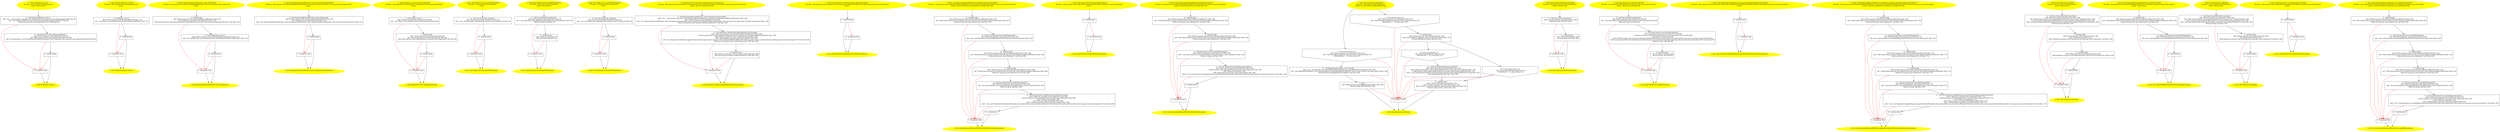 /* @generated */
digraph cfg {
"org.junit.rules.Stopwatch.<init>().62641962ef5bb7807a7c7ce183a75b5c_1" [label="1: Start Stopwatch.<init>()\nFormals:  this:org.junit.rules.Stopwatch*\nLocals:  $irvar0:void \n  " color=yellow style=filled]
	

	 "org.junit.rules.Stopwatch.<init>().62641962ef5bb7807a7c7ce183a75b5c_1" -> "org.junit.rules.Stopwatch.<init>().62641962ef5bb7807a7c7ce183a75b5c_4" ;
"org.junit.rules.Stopwatch.<init>().62641962ef5bb7807a7c7ce183a75b5c_2" [label="2: Exit Stopwatch.<init>() \n  " color=yellow style=filled]
	

"org.junit.rules.Stopwatch.<init>().62641962ef5bb7807a7c7ce183a75b5c_3" [label="3:  exceptions sink \n  " shape="box"]
	

	 "org.junit.rules.Stopwatch.<init>().62641962ef5bb7807a7c7ce183a75b5c_3" -> "org.junit.rules.Stopwatch.<init>().62641962ef5bb7807a7c7ce183a75b5c_2" ;
"org.junit.rules.Stopwatch.<init>().62641962ef5bb7807a7c7ce183a75b5c_4" [label="4:  Call Stopwatch$Clock.<init>() \n   n$0=_fun___new(sizeof(t=org.junit.rules.Stopwatch$Clock):org.junit.rules.Stopwatch$Clock*) [line 85]\n  n$1=_fun_Stopwatch$Clock.<init>()(n$0:org.junit.rules.Stopwatch$Clock*) [line 85]\n  *&$irvar0:org.junit.rules.Stopwatch$Clock*=n$0 [line 85]\n " shape="box"]
	

	 "org.junit.rules.Stopwatch.<init>().62641962ef5bb7807a7c7ce183a75b5c_4" -> "org.junit.rules.Stopwatch.<init>().62641962ef5bb7807a7c7ce183a75b5c_5" ;
	 "org.junit.rules.Stopwatch.<init>().62641962ef5bb7807a7c7ce183a75b5c_4" -> "org.junit.rules.Stopwatch.<init>().62641962ef5bb7807a7c7ce183a75b5c_3" [color="red" ];
"org.junit.rules.Stopwatch.<init>().62641962ef5bb7807a7c7ce183a75b5c_5" [label="5:  Call Stopwatch.<init>(Stopwatch$Clock) \n   n$2=*&this:org.junit.rules.Stopwatch* [line 85]\n  n$3=*&$irvar0:org.junit.rules.Stopwatch$Clock* [line 85]\n  n$4=_fun_Stopwatch.<init>(Stopwatch$Clock)(n$2:org.junit.rules.Stopwatch*,n$3:org.junit.rules.Stopwatch$Clock*) [line 85]\n " shape="box"]
	

	 "org.junit.rules.Stopwatch.<init>().62641962ef5bb7807a7c7ce183a75b5c_5" -> "org.junit.rules.Stopwatch.<init>().62641962ef5bb7807a7c7ce183a75b5c_6" ;
	 "org.junit.rules.Stopwatch.<init>().62641962ef5bb7807a7c7ce183a75b5c_5" -> "org.junit.rules.Stopwatch.<init>().62641962ef5bb7807a7c7ce183a75b5c_3" [color="red" ];
"org.junit.rules.Stopwatch.<init>().62641962ef5bb7807a7c7ce183a75b5c_6" [label="6:  method_body \n  " shape="box"]
	

	 "org.junit.rules.Stopwatch.<init>().62641962ef5bb7807a7c7ce183a75b5c_6" -> "org.junit.rules.Stopwatch.<init>().62641962ef5bb7807a7c7ce183a75b5c_2" ;
	 "org.junit.rules.Stopwatch.<init>().62641962ef5bb7807a7c7ce183a75b5c_6" -> "org.junit.rules.Stopwatch.<init>().62641962ef5bb7807a7c7ce183a75b5c_3" [color="red" ];
"org.junit.rules.Stopwatch$Clock.<init>().b2be15db58d298e0d2e623d874c2a786_1" [label="1: Start Stopwatch$Clock.<init>()\nFormals:  this:org.junit.rules.Stopwatch$Clock*\nLocals:  \n  " color=yellow style=filled]
	

	 "org.junit.rules.Stopwatch$Clock.<init>().b2be15db58d298e0d2e623d874c2a786_1" -> "org.junit.rules.Stopwatch$Clock.<init>().b2be15db58d298e0d2e623d874c2a786_4" ;
"org.junit.rules.Stopwatch$Clock.<init>().b2be15db58d298e0d2e623d874c2a786_2" [label="2: Exit Stopwatch$Clock.<init>() \n  " color=yellow style=filled]
	

"org.junit.rules.Stopwatch$Clock.<init>().b2be15db58d298e0d2e623d874c2a786_3" [label="3:  exceptions sink \n  " shape="box"]
	

	 "org.junit.rules.Stopwatch$Clock.<init>().b2be15db58d298e0d2e623d874c2a786_3" -> "org.junit.rules.Stopwatch$Clock.<init>().b2be15db58d298e0d2e623d874c2a786_2" ;
"org.junit.rules.Stopwatch$Clock.<init>().b2be15db58d298e0d2e623d874c2a786_4" [label="4:  Call Object.<init>() \n   n$0=*&this:org.junit.rules.Stopwatch$Clock* [line 177]\n  n$1=_fun_Object.<init>()(n$0:org.junit.rules.Stopwatch$Clock*) [line 177]\n " shape="box"]
	

	 "org.junit.rules.Stopwatch$Clock.<init>().b2be15db58d298e0d2e623d874c2a786_4" -> "org.junit.rules.Stopwatch$Clock.<init>().b2be15db58d298e0d2e623d874c2a786_5" ;
	 "org.junit.rules.Stopwatch$Clock.<init>().b2be15db58d298e0d2e623d874c2a786_4" -> "org.junit.rules.Stopwatch$Clock.<init>().b2be15db58d298e0d2e623d874c2a786_3" [color="red" ];
"org.junit.rules.Stopwatch$Clock.<init>().b2be15db58d298e0d2e623d874c2a786_5" [label="5:  method_body \n  " shape="box"]
	

	 "org.junit.rules.Stopwatch$Clock.<init>().b2be15db58d298e0d2e623d874c2a786_5" -> "org.junit.rules.Stopwatch$Clock.<init>().b2be15db58d298e0d2e623d874c2a786_2" ;
	 "org.junit.rules.Stopwatch$Clock.<init>().b2be15db58d298e0d2e623d874c2a786_5" -> "org.junit.rules.Stopwatch$Clock.<init>().b2be15db58d298e0d2e623d874c2a786_3" [color="red" ];
"org.junit.rules.Stopwatch$InternalWatcher.<init>(org.junit.rules.Stopwatch).c9fada6e553bfc37696adc384425ac72_1" [label="1: Start Stopwatch$InternalWatcher.<init>(Stopwatch)\nFormals:  this:org.junit.rules.Stopwatch$InternalWatcher* $bcvar1:org.junit.rules.Stopwatch*\nLocals:  \n  " color=yellow style=filled]
	

	 "org.junit.rules.Stopwatch$InternalWatcher.<init>(org.junit.rules.Stopwatch).c9fada6e553bfc37696adc384425ac72_1" -> "org.junit.rules.Stopwatch$InternalWatcher.<init>(org.junit.rules.Stopwatch).c9fada6e553bfc37696adc384425ac72_4" ;
"org.junit.rules.Stopwatch$InternalWatcher.<init>(org.junit.rules.Stopwatch).c9fada6e553bfc37696adc384425ac72_2" [label="2: Exit Stopwatch$InternalWatcher.<init>(Stopwatch) \n  " color=yellow style=filled]
	

"org.junit.rules.Stopwatch$InternalWatcher.<init>(org.junit.rules.Stopwatch).c9fada6e553bfc37696adc384425ac72_3" [label="3:  exceptions sink \n  " shape="box"]
	

	 "org.junit.rules.Stopwatch$InternalWatcher.<init>(org.junit.rules.Stopwatch).c9fada6e553bfc37696adc384425ac72_3" -> "org.junit.rules.Stopwatch$InternalWatcher.<init>(org.junit.rules.Stopwatch).c9fada6e553bfc37696adc384425ac72_2" ;
"org.junit.rules.Stopwatch$InternalWatcher.<init>(org.junit.rules.Stopwatch).c9fada6e553bfc37696adc384425ac72_4" [label="4:  method_body \n   n$0=*&this:org.junit.rules.Stopwatch$InternalWatcher* [line 151]\n  n$1=*&$bcvar1:org.junit.rules.Stopwatch* [line 151]\n  *n$0.this$0:org.junit.rules.Stopwatch$InternalWatcher(root org.junit.rules.Stopwatch$InternalWatcher)=n$1 [line 151]\n " shape="box"]
	

	 "org.junit.rules.Stopwatch$InternalWatcher.<init>(org.junit.rules.Stopwatch).c9fada6e553bfc37696adc384425ac72_4" -> "org.junit.rules.Stopwatch$InternalWatcher.<init>(org.junit.rules.Stopwatch).c9fada6e553bfc37696adc384425ac72_5" ;
	 "org.junit.rules.Stopwatch$InternalWatcher.<init>(org.junit.rules.Stopwatch).c9fada6e553bfc37696adc384425ac72_4" -> "org.junit.rules.Stopwatch$InternalWatcher.<init>(org.junit.rules.Stopwatch).c9fada6e553bfc37696adc384425ac72_3" [color="red" ];
"org.junit.rules.Stopwatch$InternalWatcher.<init>(org.junit.rules.Stopwatch).c9fada6e553bfc37696adc384425ac72_5" [label="5:  Call TestWatcher.<init>() \n   n$2=*&this:org.junit.rules.Stopwatch$InternalWatcher* [line 151]\n  n$3=_fun_TestWatcher.<init>()(n$2:org.junit.rules.Stopwatch$InternalWatcher*) [line 151]\n " shape="box"]
	

	 "org.junit.rules.Stopwatch$InternalWatcher.<init>(org.junit.rules.Stopwatch).c9fada6e553bfc37696adc384425ac72_5" -> "org.junit.rules.Stopwatch$InternalWatcher.<init>(org.junit.rules.Stopwatch).c9fada6e553bfc37696adc384425ac72_6" ;
	 "org.junit.rules.Stopwatch$InternalWatcher.<init>(org.junit.rules.Stopwatch).c9fada6e553bfc37696adc384425ac72_5" -> "org.junit.rules.Stopwatch$InternalWatcher.<init>(org.junit.rules.Stopwatch).c9fada6e553bfc37696adc384425ac72_3" [color="red" ];
"org.junit.rules.Stopwatch$InternalWatcher.<init>(org.junit.rules.Stopwatch).c9fada6e553bfc37696adc384425ac72_6" [label="6:  method_body \n  " shape="box"]
	

	 "org.junit.rules.Stopwatch$InternalWatcher.<init>(org.junit.rules.Stopwatch).c9fada6e553bfc37696adc384425ac72_6" -> "org.junit.rules.Stopwatch$InternalWatcher.<init>(org.junit.rules.Stopwatch).c9fada6e553bfc37696adc384425ac72_2" ;
	 "org.junit.rules.Stopwatch$InternalWatcher.<init>(org.junit.rules.Stopwatch).c9fada6e553bfc37696adc384425ac72_6" -> "org.junit.rules.Stopwatch$InternalWatcher.<init>(org.junit.rules.Stopwatch).c9fada6e553bfc37696adc384425ac72_3" [color="red" ];
"org.junit.rules.Stopwatch$InternalWatcher.<init>(org.junit.rules.Stopwatch,org.junit.rules.Stopwatch.e5318bdc02004722d780701d8b86f236_1" [label="1: Start Stopwatch$InternalWatcher.<init>(Stopwatch,Stopwatch$1)\nFormals:  this:org.junit.rules.Stopwatch$InternalWatcher* x0:org.junit.rules.Stopwatch* x1:org.junit.rules.Stopwatch$1*\nLocals:  \n  " color=yellow style=filled]
	

	 "org.junit.rules.Stopwatch$InternalWatcher.<init>(org.junit.rules.Stopwatch,org.junit.rules.Stopwatch.e5318bdc02004722d780701d8b86f236_1" -> "org.junit.rules.Stopwatch$InternalWatcher.<init>(org.junit.rules.Stopwatch,org.junit.rules.Stopwatch.e5318bdc02004722d780701d8b86f236_4" ;
"org.junit.rules.Stopwatch$InternalWatcher.<init>(org.junit.rules.Stopwatch,org.junit.rules.Stopwatch.e5318bdc02004722d780701d8b86f236_2" [label="2: Exit Stopwatch$InternalWatcher.<init>(Stopwatch,Stopwatch$1) \n  " color=yellow style=filled]
	

"org.junit.rules.Stopwatch$InternalWatcher.<init>(org.junit.rules.Stopwatch,org.junit.rules.Stopwatch.e5318bdc02004722d780701d8b86f236_3" [label="3:  exceptions sink \n  " shape="box"]
	

	 "org.junit.rules.Stopwatch$InternalWatcher.<init>(org.junit.rules.Stopwatch,org.junit.rules.Stopwatch.e5318bdc02004722d780701d8b86f236_3" -> "org.junit.rules.Stopwatch$InternalWatcher.<init>(org.junit.rules.Stopwatch,org.junit.rules.Stopwatch.e5318bdc02004722d780701d8b86f236_2" ;
"org.junit.rules.Stopwatch$InternalWatcher.<init>(org.junit.rules.Stopwatch,org.junit.rules.Stopwatch.e5318bdc02004722d780701d8b86f236_4" [label="4:  Call Stopwatch$InternalWatcher.<init>(Stopwatch) \n   n$0=*&this:org.junit.rules.Stopwatch$InternalWatcher* [line 151]\n  n$1=*&x0:org.junit.rules.Stopwatch* [line 151]\n  n$2=_fun_Stopwatch$InternalWatcher.<init>(Stopwatch)(n$0:org.junit.rules.Stopwatch$InternalWatcher*,n$1:org.junit.rules.Stopwatch*) [line 151]\n " shape="box"]
	

	 "org.junit.rules.Stopwatch$InternalWatcher.<init>(org.junit.rules.Stopwatch,org.junit.rules.Stopwatch.e5318bdc02004722d780701d8b86f236_4" -> "org.junit.rules.Stopwatch$InternalWatcher.<init>(org.junit.rules.Stopwatch,org.junit.rules.Stopwatch.e5318bdc02004722d780701d8b86f236_5" ;
	 "org.junit.rules.Stopwatch$InternalWatcher.<init>(org.junit.rules.Stopwatch,org.junit.rules.Stopwatch.e5318bdc02004722d780701d8b86f236_4" -> "org.junit.rules.Stopwatch$InternalWatcher.<init>(org.junit.rules.Stopwatch,org.junit.rules.Stopwatch.e5318bdc02004722d780701d8b86f236_3" [color="red" ];
"org.junit.rules.Stopwatch$InternalWatcher.<init>(org.junit.rules.Stopwatch,org.junit.rules.Stopwatch.e5318bdc02004722d780701d8b86f236_5" [label="5:  method_body \n  " shape="box"]
	

	 "org.junit.rules.Stopwatch$InternalWatcher.<init>(org.junit.rules.Stopwatch,org.junit.rules.Stopwatch.e5318bdc02004722d780701d8b86f236_5" -> "org.junit.rules.Stopwatch$InternalWatcher.<init>(org.junit.rules.Stopwatch,org.junit.rules.Stopwatch.e5318bdc02004722d780701d8b86f236_2" ;
	 "org.junit.rules.Stopwatch$InternalWatcher.<init>(org.junit.rules.Stopwatch,org.junit.rules.Stopwatch.e5318bdc02004722d780701d8b86f236_5" -> "org.junit.rules.Stopwatch$InternalWatcher.<init>(org.junit.rules.Stopwatch,org.junit.rules.Stopwatch.e5318bdc02004722d780701d8b86f236_3" [color="red" ];
"org.junit.rules.Stopwatch.<init>(org.junit.rules.Stopwatch$Clock).bbc9c1a462d59745fe53a6a349f3fe9b_1" [label="1: Start Stopwatch.<init>(Stopwatch$Clock)\nFormals:  this:org.junit.rules.Stopwatch* clock:org.junit.rules.Stopwatch$Clock*\nLocals:  \n  " color=yellow style=filled]
	

	 "org.junit.rules.Stopwatch.<init>(org.junit.rules.Stopwatch$Clock).bbc9c1a462d59745fe53a6a349f3fe9b_1" -> "org.junit.rules.Stopwatch.<init>(org.junit.rules.Stopwatch$Clock).bbc9c1a462d59745fe53a6a349f3fe9b_4" ;
"org.junit.rules.Stopwatch.<init>(org.junit.rules.Stopwatch$Clock).bbc9c1a462d59745fe53a6a349f3fe9b_2" [label="2: Exit Stopwatch.<init>(Stopwatch$Clock) \n  " color=yellow style=filled]
	

"org.junit.rules.Stopwatch.<init>(org.junit.rules.Stopwatch$Clock).bbc9c1a462d59745fe53a6a349f3fe9b_3" [label="3:  exceptions sink \n  " shape="box"]
	

	 "org.junit.rules.Stopwatch.<init>(org.junit.rules.Stopwatch$Clock).bbc9c1a462d59745fe53a6a349f3fe9b_3" -> "org.junit.rules.Stopwatch.<init>(org.junit.rules.Stopwatch$Clock).bbc9c1a462d59745fe53a6a349f3fe9b_2" ;
"org.junit.rules.Stopwatch.<init>(org.junit.rules.Stopwatch$Clock).bbc9c1a462d59745fe53a6a349f3fe9b_4" [label="4:  Call Object.<init>() \n   n$0=*&this:org.junit.rules.Stopwatch* [line 88]\n  n$1=_fun_Object.<init>()(n$0:org.junit.rules.Stopwatch*) [line 88]\n " shape="box"]
	

	 "org.junit.rules.Stopwatch.<init>(org.junit.rules.Stopwatch$Clock).bbc9c1a462d59745fe53a6a349f3fe9b_4" -> "org.junit.rules.Stopwatch.<init>(org.junit.rules.Stopwatch$Clock).bbc9c1a462d59745fe53a6a349f3fe9b_5" ;
	 "org.junit.rules.Stopwatch.<init>(org.junit.rules.Stopwatch$Clock).bbc9c1a462d59745fe53a6a349f3fe9b_4" -> "org.junit.rules.Stopwatch.<init>(org.junit.rules.Stopwatch$Clock).bbc9c1a462d59745fe53a6a349f3fe9b_3" [color="red" ];
"org.junit.rules.Stopwatch.<init>(org.junit.rules.Stopwatch$Clock).bbc9c1a462d59745fe53a6a349f3fe9b_5" [label="5:  method_body \n   n$2=*&this:org.junit.rules.Stopwatch* [line 89]\n  n$3=*&clock:org.junit.rules.Stopwatch$Clock* [line 89]\n  *n$2.clock:org.junit.rules.Stopwatch(root org.junit.rules.Stopwatch)=n$3 [line 89]\n " shape="box"]
	

	 "org.junit.rules.Stopwatch.<init>(org.junit.rules.Stopwatch$Clock).bbc9c1a462d59745fe53a6a349f3fe9b_5" -> "org.junit.rules.Stopwatch.<init>(org.junit.rules.Stopwatch$Clock).bbc9c1a462d59745fe53a6a349f3fe9b_6" ;
	 "org.junit.rules.Stopwatch.<init>(org.junit.rules.Stopwatch$Clock).bbc9c1a462d59745fe53a6a349f3fe9b_5" -> "org.junit.rules.Stopwatch.<init>(org.junit.rules.Stopwatch$Clock).bbc9c1a462d59745fe53a6a349f3fe9b_3" [color="red" ];
"org.junit.rules.Stopwatch.<init>(org.junit.rules.Stopwatch$Clock).bbc9c1a462d59745fe53a6a349f3fe9b_6" [label="6:  method_body \n  " shape="box"]
	

	 "org.junit.rules.Stopwatch.<init>(org.junit.rules.Stopwatch$Clock).bbc9c1a462d59745fe53a6a349f3fe9b_6" -> "org.junit.rules.Stopwatch.<init>(org.junit.rules.Stopwatch$Clock).bbc9c1a462d59745fe53a6a349f3fe9b_2" ;
	 "org.junit.rules.Stopwatch.<init>(org.junit.rules.Stopwatch$Clock).bbc9c1a462d59745fe53a6a349f3fe9b_6" -> "org.junit.rules.Stopwatch.<init>(org.junit.rules.Stopwatch$Clock).bbc9c1a462d59745fe53a6a349f3fe9b_3" [color="red" ];
"org.junit.rules.Stopwatch.access$100(org.junit.rules.Stopwatch):void.e3e2e36b8f3b8fe281596700181e2036_1" [label="1: Start void Stopwatch.access$100(Stopwatch)\nFormals:  x0:org.junit.rules.Stopwatch*\nLocals:  \n  " color=yellow style=filled]
	

	 "org.junit.rules.Stopwatch.access$100(org.junit.rules.Stopwatch):void.e3e2e36b8f3b8fe281596700181e2036_1" -> "org.junit.rules.Stopwatch.access$100(org.junit.rules.Stopwatch):void.e3e2e36b8f3b8fe281596700181e2036_4" ;
"org.junit.rules.Stopwatch.access$100(org.junit.rules.Stopwatch):void.e3e2e36b8f3b8fe281596700181e2036_2" [label="2: Exit void Stopwatch.access$100(Stopwatch) \n  " color=yellow style=filled]
	

"org.junit.rules.Stopwatch.access$100(org.junit.rules.Stopwatch):void.e3e2e36b8f3b8fe281596700181e2036_3" [label="3:  exceptions sink \n  " shape="box"]
	

	 "org.junit.rules.Stopwatch.access$100(org.junit.rules.Stopwatch):void.e3e2e36b8f3b8fe281596700181e2036_3" -> "org.junit.rules.Stopwatch.access$100(org.junit.rules.Stopwatch):void.e3e2e36b8f3b8fe281596700181e2036_2" ;
"org.junit.rules.Stopwatch.access$100(org.junit.rules.Stopwatch):void.e3e2e36b8f3b8fe281596700181e2036_4" [label="4:  Call void Stopwatch.starting() \n   n$0=*&x0:org.junit.rules.Stopwatch* [line 79]\n  n$1=_fun_void Stopwatch.starting()(n$0:org.junit.rules.Stopwatch*) [line 79]\n " shape="box"]
	

	 "org.junit.rules.Stopwatch.access$100(org.junit.rules.Stopwatch):void.e3e2e36b8f3b8fe281596700181e2036_4" -> "org.junit.rules.Stopwatch.access$100(org.junit.rules.Stopwatch):void.e3e2e36b8f3b8fe281596700181e2036_5" ;
	 "org.junit.rules.Stopwatch.access$100(org.junit.rules.Stopwatch):void.e3e2e36b8f3b8fe281596700181e2036_4" -> "org.junit.rules.Stopwatch.access$100(org.junit.rules.Stopwatch):void.e3e2e36b8f3b8fe281596700181e2036_3" [color="red" ];
"org.junit.rules.Stopwatch.access$100(org.junit.rules.Stopwatch):void.e3e2e36b8f3b8fe281596700181e2036_5" [label="5:  method_body \n  " shape="box"]
	

	 "org.junit.rules.Stopwatch.access$100(org.junit.rules.Stopwatch):void.e3e2e36b8f3b8fe281596700181e2036_5" -> "org.junit.rules.Stopwatch.access$100(org.junit.rules.Stopwatch):void.e3e2e36b8f3b8fe281596700181e2036_2" ;
	 "org.junit.rules.Stopwatch.access$100(org.junit.rules.Stopwatch):void.e3e2e36b8f3b8fe281596700181e2036_5" -> "org.junit.rules.Stopwatch.access$100(org.junit.rules.Stopwatch):void.e3e2e36b8f3b8fe281596700181e2036_3" [color="red" ];
"org.junit.rules.Stopwatch.access$200(org.junit.rules.Stopwatch):long.4dc3a01359245df162b84aaa886c4ef4_1" [label="1: Start long Stopwatch.access$200(Stopwatch)\nFormals:  x0:org.junit.rules.Stopwatch*\nLocals:  $irvar0:void \n  " color=yellow style=filled]
	

	 "org.junit.rules.Stopwatch.access$200(org.junit.rules.Stopwatch):long.4dc3a01359245df162b84aaa886c4ef4_1" -> "org.junit.rules.Stopwatch.access$200(org.junit.rules.Stopwatch):long.4dc3a01359245df162b84aaa886c4ef4_4" ;
"org.junit.rules.Stopwatch.access$200(org.junit.rules.Stopwatch):long.4dc3a01359245df162b84aaa886c4ef4_2" [label="2: Exit long Stopwatch.access$200(Stopwatch) \n  " color=yellow style=filled]
	

"org.junit.rules.Stopwatch.access$200(org.junit.rules.Stopwatch):long.4dc3a01359245df162b84aaa886c4ef4_3" [label="3:  exceptions sink \n  " shape="box"]
	

	 "org.junit.rules.Stopwatch.access$200(org.junit.rules.Stopwatch):long.4dc3a01359245df162b84aaa886c4ef4_3" -> "org.junit.rules.Stopwatch.access$200(org.junit.rules.Stopwatch):long.4dc3a01359245df162b84aaa886c4ef4_2" ;
"org.junit.rules.Stopwatch.access$200(org.junit.rules.Stopwatch):long.4dc3a01359245df162b84aaa886c4ef4_4" [label="4:  Call long Stopwatch.getNanos() \n   n$0=*&x0:org.junit.rules.Stopwatch* [line 79]\n  n$1=_fun_long Stopwatch.getNanos()(n$0:org.junit.rules.Stopwatch*) [line 79]\n  *&$irvar0:long=n$1 [line 79]\n " shape="box"]
	

	 "org.junit.rules.Stopwatch.access$200(org.junit.rules.Stopwatch):long.4dc3a01359245df162b84aaa886c4ef4_4" -> "org.junit.rules.Stopwatch.access$200(org.junit.rules.Stopwatch):long.4dc3a01359245df162b84aaa886c4ef4_5" ;
	 "org.junit.rules.Stopwatch.access$200(org.junit.rules.Stopwatch):long.4dc3a01359245df162b84aaa886c4ef4_4" -> "org.junit.rules.Stopwatch.access$200(org.junit.rules.Stopwatch):long.4dc3a01359245df162b84aaa886c4ef4_3" [color="red" ];
"org.junit.rules.Stopwatch.access$200(org.junit.rules.Stopwatch):long.4dc3a01359245df162b84aaa886c4ef4_5" [label="5:  method_body \n   n$2=*&$irvar0:long [line 79]\n  *&return:long=n$2 [line 79]\n " shape="box"]
	

	 "org.junit.rules.Stopwatch.access$200(org.junit.rules.Stopwatch):long.4dc3a01359245df162b84aaa886c4ef4_5" -> "org.junit.rules.Stopwatch.access$200(org.junit.rules.Stopwatch):long.4dc3a01359245df162b84aaa886c4ef4_2" ;
	 "org.junit.rules.Stopwatch.access$200(org.junit.rules.Stopwatch):long.4dc3a01359245df162b84aaa886c4ef4_5" -> "org.junit.rules.Stopwatch.access$200(org.junit.rules.Stopwatch):long.4dc3a01359245df162b84aaa886c4ef4_3" [color="red" ];
"org.junit.rules.Stopwatch.access$300(org.junit.rules.Stopwatch):void.8967a78013d0df477f76db5b94c0b6f3_1" [label="1: Start void Stopwatch.access$300(Stopwatch)\nFormals:  x0:org.junit.rules.Stopwatch*\nLocals:  \n  " color=yellow style=filled]
	

	 "org.junit.rules.Stopwatch.access$300(org.junit.rules.Stopwatch):void.8967a78013d0df477f76db5b94c0b6f3_1" -> "org.junit.rules.Stopwatch.access$300(org.junit.rules.Stopwatch):void.8967a78013d0df477f76db5b94c0b6f3_4" ;
"org.junit.rules.Stopwatch.access$300(org.junit.rules.Stopwatch):void.8967a78013d0df477f76db5b94c0b6f3_2" [label="2: Exit void Stopwatch.access$300(Stopwatch) \n  " color=yellow style=filled]
	

"org.junit.rules.Stopwatch.access$300(org.junit.rules.Stopwatch):void.8967a78013d0df477f76db5b94c0b6f3_3" [label="3:  exceptions sink \n  " shape="box"]
	

	 "org.junit.rules.Stopwatch.access$300(org.junit.rules.Stopwatch):void.8967a78013d0df477f76db5b94c0b6f3_3" -> "org.junit.rules.Stopwatch.access$300(org.junit.rules.Stopwatch):void.8967a78013d0df477f76db5b94c0b6f3_2" ;
"org.junit.rules.Stopwatch.access$300(org.junit.rules.Stopwatch):void.8967a78013d0df477f76db5b94c0b6f3_4" [label="4:  Call void Stopwatch.stopping() \n   n$0=*&x0:org.junit.rules.Stopwatch* [line 79]\n  n$1=_fun_void Stopwatch.stopping()(n$0:org.junit.rules.Stopwatch*) [line 79]\n " shape="box"]
	

	 "org.junit.rules.Stopwatch.access$300(org.junit.rules.Stopwatch):void.8967a78013d0df477f76db5b94c0b6f3_4" -> "org.junit.rules.Stopwatch.access$300(org.junit.rules.Stopwatch):void.8967a78013d0df477f76db5b94c0b6f3_5" ;
	 "org.junit.rules.Stopwatch.access$300(org.junit.rules.Stopwatch):void.8967a78013d0df477f76db5b94c0b6f3_4" -> "org.junit.rules.Stopwatch.access$300(org.junit.rules.Stopwatch):void.8967a78013d0df477f76db5b94c0b6f3_3" [color="red" ];
"org.junit.rules.Stopwatch.access$300(org.junit.rules.Stopwatch):void.8967a78013d0df477f76db5b94c0b6f3_5" [label="5:  method_body \n  " shape="box"]
	

	 "org.junit.rules.Stopwatch.access$300(org.junit.rules.Stopwatch):void.8967a78013d0df477f76db5b94c0b6f3_5" -> "org.junit.rules.Stopwatch.access$300(org.junit.rules.Stopwatch):void.8967a78013d0df477f76db5b94c0b6f3_2" ;
	 "org.junit.rules.Stopwatch.access$300(org.junit.rules.Stopwatch):void.8967a78013d0df477f76db5b94c0b6f3_5" -> "org.junit.rules.Stopwatch.access$300(org.junit.rules.Stopwatch):void.8967a78013d0df477f76db5b94c0b6f3_3" [color="red" ];
"org.junit.rules.Stopwatch.apply(org.junit.runners.model.Statement,org.junit.runner.Description):org..e6c44106cd596fc4c16875e84c420301_1" [label="1: Start Statement Stopwatch.apply(Statement,Description)\nFormals:  this:org.junit.rules.Stopwatch* base:org.junit.runners.model.Statement* description:org.junit.runner.Description*\nLocals:  $irvar1:void $irvar0:void \n  " color=yellow style=filled]
	

	 "org.junit.rules.Stopwatch.apply(org.junit.runners.model.Statement,org.junit.runner.Description):org..e6c44106cd596fc4c16875e84c420301_1" -> "org.junit.rules.Stopwatch.apply(org.junit.runners.model.Statement,org.junit.runner.Description):org..e6c44106cd596fc4c16875e84c420301_4" ;
"org.junit.rules.Stopwatch.apply(org.junit.runners.model.Statement,org.junit.runner.Description):org..e6c44106cd596fc4c16875e84c420301_2" [label="2: Exit Statement Stopwatch.apply(Statement,Description) \n  " color=yellow style=filled]
	

"org.junit.rules.Stopwatch.apply(org.junit.runners.model.Statement,org.junit.runner.Description):org..e6c44106cd596fc4c16875e84c420301_3" [label="3:  exceptions sink \n  " shape="box"]
	

	 "org.junit.rules.Stopwatch.apply(org.junit.runners.model.Statement,org.junit.runner.Description):org..e6c44106cd596fc4c16875e84c420301_3" -> "org.junit.rules.Stopwatch.apply(org.junit.runners.model.Statement,org.junit.runner.Description):org..e6c44106cd596fc4c16875e84c420301_2" ;
"org.junit.rules.Stopwatch.apply(org.junit.runners.model.Statement,org.junit.runner.Description):org..e6c44106cd596fc4c16875e84c420301_4" [label="4:  Call Stopwatch$InternalWatcher.<init>(Stopwatch,Stopwatch$1) \n   n$0=_fun___new(sizeof(t=org.junit.rules.Stopwatch$InternalWatcher):org.junit.rules.Stopwatch$InternalWatcher*) [line 148]\n  n$1=*&this:org.junit.rules.Stopwatch* [line 148]\n  n$2=_fun_Stopwatch$InternalWatcher.<init>(Stopwatch,Stopwatch$1)(n$0:org.junit.rules.Stopwatch$InternalWatcher*,n$1:org.junit.rules.Stopwatch*,null:java.lang.Object*) [line 148]\n  *&$irvar0:org.junit.rules.Stopwatch$InternalWatcher*=n$0 [line 148]\n " shape="box"]
	

	 "org.junit.rules.Stopwatch.apply(org.junit.runners.model.Statement,org.junit.runner.Description):org..e6c44106cd596fc4c16875e84c420301_4" -> "org.junit.rules.Stopwatch.apply(org.junit.runners.model.Statement,org.junit.runner.Description):org..e6c44106cd596fc4c16875e84c420301_5" ;
	 "org.junit.rules.Stopwatch.apply(org.junit.runners.model.Statement,org.junit.runner.Description):org..e6c44106cd596fc4c16875e84c420301_4" -> "org.junit.rules.Stopwatch.apply(org.junit.runners.model.Statement,org.junit.runner.Description):org..e6c44106cd596fc4c16875e84c420301_3" [color="red" ];
"org.junit.rules.Stopwatch.apply(org.junit.runners.model.Statement,org.junit.runner.Description):org..e6c44106cd596fc4c16875e84c420301_5" [label="5:  Call Statement TestWatcher.apply(Statement,Description) \n   n$3=*&$irvar0:org.junit.rules.Stopwatch$InternalWatcher* [line 148]\n  _=*n$3:org.junit.rules.Stopwatch$InternalWatcher*(root org.junit.rules.Stopwatch$InternalWatcher) [line 148]\n  n$5=*&base:org.junit.runners.model.Statement* [line 148]\n  n$6=*&description:org.junit.runner.Description* [line 148]\n  n$7=_fun_Statement TestWatcher.apply(Statement,Description)(n$3:org.junit.rules.Stopwatch$InternalWatcher*,n$5:org.junit.runners.model.Statement*,n$6:org.junit.runner.Description*) virtual [line 148]\n  *&$irvar1:org.junit.runners.model.Statement*=n$7 [line 148]\n " shape="box"]
	

	 "org.junit.rules.Stopwatch.apply(org.junit.runners.model.Statement,org.junit.runner.Description):org..e6c44106cd596fc4c16875e84c420301_5" -> "org.junit.rules.Stopwatch.apply(org.junit.runners.model.Statement,org.junit.runner.Description):org..e6c44106cd596fc4c16875e84c420301_6" ;
	 "org.junit.rules.Stopwatch.apply(org.junit.runners.model.Statement,org.junit.runner.Description):org..e6c44106cd596fc4c16875e84c420301_5" -> "org.junit.rules.Stopwatch.apply(org.junit.runners.model.Statement,org.junit.runner.Description):org..e6c44106cd596fc4c16875e84c420301_3" [color="red" ];
"org.junit.rules.Stopwatch.apply(org.junit.runners.model.Statement,org.junit.runner.Description):org..e6c44106cd596fc4c16875e84c420301_6" [label="6:  method_body \n   n$8=*&$irvar1:org.junit.runners.model.Statement* [line 148]\n  *&return:org.junit.runners.model.Statement*=n$8 [line 148]\n " shape="box"]
	

	 "org.junit.rules.Stopwatch.apply(org.junit.runners.model.Statement,org.junit.runner.Description):org..e6c44106cd596fc4c16875e84c420301_6" -> "org.junit.rules.Stopwatch.apply(org.junit.runners.model.Statement,org.junit.runner.Description):org..e6c44106cd596fc4c16875e84c420301_2" ;
	 "org.junit.rules.Stopwatch.apply(org.junit.runners.model.Statement,org.junit.runner.Description):org..e6c44106cd596fc4c16875e84c420301_6" -> "org.junit.rules.Stopwatch.apply(org.junit.runners.model.Statement,org.junit.runner.Description):org..e6c44106cd596fc4c16875e84c420301_3" [color="red" ];
"org.junit.rules.Stopwatch.failed(long,java.lang.Throwable,org.junit.runner.Description):void.f5d1986c6d5b0260f05248146082b270_1" [label="1: Start void Stopwatch.failed(long,Throwable,Description)\nFormals:  this:org.junit.rules.Stopwatch* nanos:long e:java.lang.Throwable* description:org.junit.runner.Description*\nLocals:  \n  " color=yellow style=filled]
	

	 "org.junit.rules.Stopwatch.failed(long,java.lang.Throwable,org.junit.runner.Description):void.f5d1986c6d5b0260f05248146082b270_1" -> "org.junit.rules.Stopwatch.failed(long,java.lang.Throwable,org.junit.runner.Description):void.f5d1986c6d5b0260f05248146082b270_4" ;
"org.junit.rules.Stopwatch.failed(long,java.lang.Throwable,org.junit.runner.Description):void.f5d1986c6d5b0260f05248146082b270_2" [label="2: Exit void Stopwatch.failed(long,Throwable,Description) \n  " color=yellow style=filled]
	

"org.junit.rules.Stopwatch.failed(long,java.lang.Throwable,org.junit.runner.Description):void.f5d1986c6d5b0260f05248146082b270_3" [label="3:  exceptions sink \n  " shape="box"]
	

	 "org.junit.rules.Stopwatch.failed(long,java.lang.Throwable,org.junit.runner.Description):void.f5d1986c6d5b0260f05248146082b270_3" -> "org.junit.rules.Stopwatch.failed(long,java.lang.Throwable,org.junit.runner.Description):void.f5d1986c6d5b0260f05248146082b270_2" ;
"org.junit.rules.Stopwatch.failed(long,java.lang.Throwable,org.junit.runner.Description):void.f5d1986c6d5b0260f05248146082b270_4" [label="4:  method_body \n  " shape="box"]
	

	 "org.junit.rules.Stopwatch.failed(long,java.lang.Throwable,org.junit.runner.Description):void.f5d1986c6d5b0260f05248146082b270_4" -> "org.junit.rules.Stopwatch.failed(long,java.lang.Throwable,org.junit.runner.Description):void.f5d1986c6d5b0260f05248146082b270_2" ;
	 "org.junit.rules.Stopwatch.failed(long,java.lang.Throwable,org.junit.runner.Description):void.f5d1986c6d5b0260f05248146082b270_4" -> "org.junit.rules.Stopwatch.failed(long,java.lang.Throwable,org.junit.runner.Description):void.f5d1986c6d5b0260f05248146082b270_3" [color="red" ];
"org.junit.rules.Stopwatch$InternalWatcher.failed(java.lang.Throwable,org.junit.runner.Description):v.b26ed5633d8ca42ab8894afa0c0747ff_1" [label="1: Start void Stopwatch$InternalWatcher.failed(Throwable,Description)\nFormals:  this:org.junit.rules.Stopwatch$InternalWatcher* e:java.lang.Throwable* description:org.junit.runner.Description*\nLocals:  $irvar3:void $irvar2:void $irvar1:void $irvar0:void \n  " color=yellow style=filled]
	

	 "org.junit.rules.Stopwatch$InternalWatcher.failed(java.lang.Throwable,org.junit.runner.Description):v.b26ed5633d8ca42ab8894afa0c0747ff_1" -> "org.junit.rules.Stopwatch$InternalWatcher.failed(java.lang.Throwable,org.junit.runner.Description):v.b26ed5633d8ca42ab8894afa0c0747ff_4" ;
"org.junit.rules.Stopwatch$InternalWatcher.failed(java.lang.Throwable,org.junit.runner.Description):v.b26ed5633d8ca42ab8894afa0c0747ff_2" [label="2: Exit void Stopwatch$InternalWatcher.failed(Throwable,Description) \n  " color=yellow style=filled]
	

"org.junit.rules.Stopwatch$InternalWatcher.failed(java.lang.Throwable,org.junit.runner.Description):v.b26ed5633d8ca42ab8894afa0c0747ff_3" [label="3:  exceptions sink \n  " shape="box"]
	

	 "org.junit.rules.Stopwatch$InternalWatcher.failed(java.lang.Throwable,org.junit.runner.Description):v.b26ed5633d8ca42ab8894afa0c0747ff_3" -> "org.junit.rules.Stopwatch$InternalWatcher.failed(java.lang.Throwable,org.junit.runner.Description):v.b26ed5633d8ca42ab8894afa0c0747ff_2" ;
"org.junit.rules.Stopwatch$InternalWatcher.failed(java.lang.Throwable,org.junit.runner.Description):v.b26ed5633d8ca42ab8894afa0c0747ff_4" [label="4:  method_body \n   n$0=*&this:org.junit.rules.Stopwatch$InternalWatcher* [line 167]\n  n$1=*n$0.this$0:org.junit.rules.Stopwatch*(root org.junit.rules.Stopwatch$InternalWatcher) [line 167]\n  *&$irvar0:org.junit.rules.Stopwatch*=n$1 [line 167]\n " shape="box"]
	

	 "org.junit.rules.Stopwatch$InternalWatcher.failed(java.lang.Throwable,org.junit.runner.Description):v.b26ed5633d8ca42ab8894afa0c0747ff_4" -> "org.junit.rules.Stopwatch$InternalWatcher.failed(java.lang.Throwable,org.junit.runner.Description):v.b26ed5633d8ca42ab8894afa0c0747ff_5" ;
	 "org.junit.rules.Stopwatch$InternalWatcher.failed(java.lang.Throwable,org.junit.runner.Description):v.b26ed5633d8ca42ab8894afa0c0747ff_4" -> "org.junit.rules.Stopwatch$InternalWatcher.failed(java.lang.Throwable,org.junit.runner.Description):v.b26ed5633d8ca42ab8894afa0c0747ff_3" [color="red" ];
"org.junit.rules.Stopwatch$InternalWatcher.failed(java.lang.Throwable,org.junit.runner.Description):v.b26ed5633d8ca42ab8894afa0c0747ff_5" [label="5:  Call void Stopwatch.access$300(Stopwatch) \n   n$2=*&$irvar0:org.junit.rules.Stopwatch* [line 167]\n  n$3=_fun_void Stopwatch.access$300(Stopwatch)(n$2:org.junit.rules.Stopwatch*) [line 167]\n " shape="box"]
	

	 "org.junit.rules.Stopwatch$InternalWatcher.failed(java.lang.Throwable,org.junit.runner.Description):v.b26ed5633d8ca42ab8894afa0c0747ff_5" -> "org.junit.rules.Stopwatch$InternalWatcher.failed(java.lang.Throwable,org.junit.runner.Description):v.b26ed5633d8ca42ab8894afa0c0747ff_6" ;
	 "org.junit.rules.Stopwatch$InternalWatcher.failed(java.lang.Throwable,org.junit.runner.Description):v.b26ed5633d8ca42ab8894afa0c0747ff_5" -> "org.junit.rules.Stopwatch$InternalWatcher.failed(java.lang.Throwable,org.junit.runner.Description):v.b26ed5633d8ca42ab8894afa0c0747ff_3" [color="red" ];
"org.junit.rules.Stopwatch$InternalWatcher.failed(java.lang.Throwable,org.junit.runner.Description):v.b26ed5633d8ca42ab8894afa0c0747ff_6" [label="6:  method_body \n   n$4=*&this:org.junit.rules.Stopwatch$InternalWatcher* [line 168]\n  n$5=*n$4.this$0:org.junit.rules.Stopwatch*(root org.junit.rules.Stopwatch$InternalWatcher) [line 168]\n  *&$irvar2:org.junit.rules.Stopwatch*=n$5 [line 168]\n " shape="box"]
	

	 "org.junit.rules.Stopwatch$InternalWatcher.failed(java.lang.Throwable,org.junit.runner.Description):v.b26ed5633d8ca42ab8894afa0c0747ff_6" -> "org.junit.rules.Stopwatch$InternalWatcher.failed(java.lang.Throwable,org.junit.runner.Description):v.b26ed5633d8ca42ab8894afa0c0747ff_7" ;
	 "org.junit.rules.Stopwatch$InternalWatcher.failed(java.lang.Throwable,org.junit.runner.Description):v.b26ed5633d8ca42ab8894afa0c0747ff_6" -> "org.junit.rules.Stopwatch$InternalWatcher.failed(java.lang.Throwable,org.junit.runner.Description):v.b26ed5633d8ca42ab8894afa0c0747ff_3" [color="red" ];
"org.junit.rules.Stopwatch$InternalWatcher.failed(java.lang.Throwable,org.junit.runner.Description):v.b26ed5633d8ca42ab8894afa0c0747ff_7" [label="7:  method_body \n   n$6=*&this:org.junit.rules.Stopwatch$InternalWatcher* [line 168]\n  n$7=*n$6.this$0:org.junit.rules.Stopwatch*(root org.junit.rules.Stopwatch$InternalWatcher) [line 168]\n  *&$irvar1:org.junit.rules.Stopwatch*=n$7 [line 168]\n " shape="box"]
	

	 "org.junit.rules.Stopwatch$InternalWatcher.failed(java.lang.Throwable,org.junit.runner.Description):v.b26ed5633d8ca42ab8894afa0c0747ff_7" -> "org.junit.rules.Stopwatch$InternalWatcher.failed(java.lang.Throwable,org.junit.runner.Description):v.b26ed5633d8ca42ab8894afa0c0747ff_8" ;
	 "org.junit.rules.Stopwatch$InternalWatcher.failed(java.lang.Throwable,org.junit.runner.Description):v.b26ed5633d8ca42ab8894afa0c0747ff_7" -> "org.junit.rules.Stopwatch$InternalWatcher.failed(java.lang.Throwable,org.junit.runner.Description):v.b26ed5633d8ca42ab8894afa0c0747ff_3" [color="red" ];
"org.junit.rules.Stopwatch$InternalWatcher.failed(java.lang.Throwable,org.junit.runner.Description):v.b26ed5633d8ca42ab8894afa0c0747ff_8" [label="8:  Call long Stopwatch.access$200(Stopwatch) \n   n$8=*&$irvar2:org.junit.rules.Stopwatch* [line 168]\n  n$9=_fun_long Stopwatch.access$200(Stopwatch)(n$8:org.junit.rules.Stopwatch*) [line 168]\n  *&$irvar3:long=n$9 [line 168]\n " shape="box"]
	

	 "org.junit.rules.Stopwatch$InternalWatcher.failed(java.lang.Throwable,org.junit.runner.Description):v.b26ed5633d8ca42ab8894afa0c0747ff_8" -> "org.junit.rules.Stopwatch$InternalWatcher.failed(java.lang.Throwable,org.junit.runner.Description):v.b26ed5633d8ca42ab8894afa0c0747ff_9" ;
	 "org.junit.rules.Stopwatch$InternalWatcher.failed(java.lang.Throwable,org.junit.runner.Description):v.b26ed5633d8ca42ab8894afa0c0747ff_8" -> "org.junit.rules.Stopwatch$InternalWatcher.failed(java.lang.Throwable,org.junit.runner.Description):v.b26ed5633d8ca42ab8894afa0c0747ff_3" [color="red" ];
"org.junit.rules.Stopwatch$InternalWatcher.failed(java.lang.Throwable,org.junit.runner.Description):v.b26ed5633d8ca42ab8894afa0c0747ff_9" [label="9:  Call void Stopwatch.failed(long,Throwable,Description) \n   n$10=*&$irvar1:org.junit.rules.Stopwatch* [line 168]\n  _=*n$10:org.junit.rules.Stopwatch*(root org.junit.rules.Stopwatch) [line 168]\n  n$12=*&$irvar3:long [line 168]\n  n$13=*&e:java.lang.Throwable* [line 168]\n  n$14=*&description:org.junit.runner.Description* [line 168]\n  n$15=_fun_void Stopwatch.failed(long,Throwable,Description)(n$10:org.junit.rules.Stopwatch*,n$12:long,n$13:java.lang.Throwable*,n$14:org.junit.runner.Description*) virtual [line 168]\n " shape="box"]
	

	 "org.junit.rules.Stopwatch$InternalWatcher.failed(java.lang.Throwable,org.junit.runner.Description):v.b26ed5633d8ca42ab8894afa0c0747ff_9" -> "org.junit.rules.Stopwatch$InternalWatcher.failed(java.lang.Throwable,org.junit.runner.Description):v.b26ed5633d8ca42ab8894afa0c0747ff_10" ;
	 "org.junit.rules.Stopwatch$InternalWatcher.failed(java.lang.Throwable,org.junit.runner.Description):v.b26ed5633d8ca42ab8894afa0c0747ff_9" -> "org.junit.rules.Stopwatch$InternalWatcher.failed(java.lang.Throwable,org.junit.runner.Description):v.b26ed5633d8ca42ab8894afa0c0747ff_3" [color="red" ];
"org.junit.rules.Stopwatch$InternalWatcher.failed(java.lang.Throwable,org.junit.runner.Description):v.b26ed5633d8ca42ab8894afa0c0747ff_10" [label="10:  method_body \n  " shape="box"]
	

	 "org.junit.rules.Stopwatch$InternalWatcher.failed(java.lang.Throwable,org.junit.runner.Description):v.b26ed5633d8ca42ab8894afa0c0747ff_10" -> "org.junit.rules.Stopwatch$InternalWatcher.failed(java.lang.Throwable,org.junit.runner.Description):v.b26ed5633d8ca42ab8894afa0c0747ff_2" ;
	 "org.junit.rules.Stopwatch$InternalWatcher.failed(java.lang.Throwable,org.junit.runner.Description):v.b26ed5633d8ca42ab8894afa0c0747ff_10" -> "org.junit.rules.Stopwatch$InternalWatcher.failed(java.lang.Throwable,org.junit.runner.Description):v.b26ed5633d8ca42ab8894afa0c0747ff_3" [color="red" ];
"org.junit.rules.Stopwatch.finished(long,org.junit.runner.Description):void.a5910958584d97a8c31879f84235da98_1" [label="1: Start void Stopwatch.finished(long,Description)\nFormals:  this:org.junit.rules.Stopwatch* nanos:long description:org.junit.runner.Description*\nLocals:  \n  " color=yellow style=filled]
	

	 "org.junit.rules.Stopwatch.finished(long,org.junit.runner.Description):void.a5910958584d97a8c31879f84235da98_1" -> "org.junit.rules.Stopwatch.finished(long,org.junit.runner.Description):void.a5910958584d97a8c31879f84235da98_4" ;
"org.junit.rules.Stopwatch.finished(long,org.junit.runner.Description):void.a5910958584d97a8c31879f84235da98_2" [label="2: Exit void Stopwatch.finished(long,Description) \n  " color=yellow style=filled]
	

"org.junit.rules.Stopwatch.finished(long,org.junit.runner.Description):void.a5910958584d97a8c31879f84235da98_3" [label="3:  exceptions sink \n  " shape="box"]
	

	 "org.junit.rules.Stopwatch.finished(long,org.junit.runner.Description):void.a5910958584d97a8c31879f84235da98_3" -> "org.junit.rules.Stopwatch.finished(long,org.junit.runner.Description):void.a5910958584d97a8c31879f84235da98_2" ;
"org.junit.rules.Stopwatch.finished(long,org.junit.runner.Description):void.a5910958584d97a8c31879f84235da98_4" [label="4:  method_body \n  " shape="box"]
	

	 "org.junit.rules.Stopwatch.finished(long,org.junit.runner.Description):void.a5910958584d97a8c31879f84235da98_4" -> "org.junit.rules.Stopwatch.finished(long,org.junit.runner.Description):void.a5910958584d97a8c31879f84235da98_2" ;
	 "org.junit.rules.Stopwatch.finished(long,org.junit.runner.Description):void.a5910958584d97a8c31879f84235da98_4" -> "org.junit.rules.Stopwatch.finished(long,org.junit.runner.Description):void.a5910958584d97a8c31879f84235da98_3" [color="red" ];
"org.junit.rules.Stopwatch$InternalWatcher.finished(org.junit.runner.Description):void.8bbca620fe1c03c2542b0ab5b74513c9_1" [label="1: Start void Stopwatch$InternalWatcher.finished(Description)\nFormals:  this:org.junit.rules.Stopwatch$InternalWatcher* description:org.junit.runner.Description*\nLocals:  $irvar2:void $irvar1:void $irvar0:void \n  " color=yellow style=filled]
	

	 "org.junit.rules.Stopwatch$InternalWatcher.finished(org.junit.runner.Description):void.8bbca620fe1c03c2542b0ab5b74513c9_1" -> "org.junit.rules.Stopwatch$InternalWatcher.finished(org.junit.runner.Description):void.8bbca620fe1c03c2542b0ab5b74513c9_4" ;
"org.junit.rules.Stopwatch$InternalWatcher.finished(org.junit.runner.Description):void.8bbca620fe1c03c2542b0ab5b74513c9_2" [label="2: Exit void Stopwatch$InternalWatcher.finished(Description) \n  " color=yellow style=filled]
	

"org.junit.rules.Stopwatch$InternalWatcher.finished(org.junit.runner.Description):void.8bbca620fe1c03c2542b0ab5b74513c9_3" [label="3:  exceptions sink \n  " shape="box"]
	

	 "org.junit.rules.Stopwatch$InternalWatcher.finished(org.junit.runner.Description):void.8bbca620fe1c03c2542b0ab5b74513c9_3" -> "org.junit.rules.Stopwatch$InternalWatcher.finished(org.junit.runner.Description):void.8bbca620fe1c03c2542b0ab5b74513c9_2" ;
"org.junit.rules.Stopwatch$InternalWatcher.finished(org.junit.runner.Description):void.8bbca620fe1c03c2542b0ab5b74513c9_4" [label="4:  method_body \n   n$0=*&this:org.junit.rules.Stopwatch$InternalWatcher* [line 158]\n  n$1=*n$0.this$0:org.junit.rules.Stopwatch*(root org.junit.rules.Stopwatch$InternalWatcher) [line 158]\n  *&$irvar1:org.junit.rules.Stopwatch*=n$1 [line 158]\n " shape="box"]
	

	 "org.junit.rules.Stopwatch$InternalWatcher.finished(org.junit.runner.Description):void.8bbca620fe1c03c2542b0ab5b74513c9_4" -> "org.junit.rules.Stopwatch$InternalWatcher.finished(org.junit.runner.Description):void.8bbca620fe1c03c2542b0ab5b74513c9_5" ;
	 "org.junit.rules.Stopwatch$InternalWatcher.finished(org.junit.runner.Description):void.8bbca620fe1c03c2542b0ab5b74513c9_4" -> "org.junit.rules.Stopwatch$InternalWatcher.finished(org.junit.runner.Description):void.8bbca620fe1c03c2542b0ab5b74513c9_3" [color="red" ];
"org.junit.rules.Stopwatch$InternalWatcher.finished(org.junit.runner.Description):void.8bbca620fe1c03c2542b0ab5b74513c9_5" [label="5:  method_body \n   n$2=*&this:org.junit.rules.Stopwatch$InternalWatcher* [line 158]\n  n$3=*n$2.this$0:org.junit.rules.Stopwatch*(root org.junit.rules.Stopwatch$InternalWatcher) [line 158]\n  *&$irvar0:org.junit.rules.Stopwatch*=n$3 [line 158]\n " shape="box"]
	

	 "org.junit.rules.Stopwatch$InternalWatcher.finished(org.junit.runner.Description):void.8bbca620fe1c03c2542b0ab5b74513c9_5" -> "org.junit.rules.Stopwatch$InternalWatcher.finished(org.junit.runner.Description):void.8bbca620fe1c03c2542b0ab5b74513c9_6" ;
	 "org.junit.rules.Stopwatch$InternalWatcher.finished(org.junit.runner.Description):void.8bbca620fe1c03c2542b0ab5b74513c9_5" -> "org.junit.rules.Stopwatch$InternalWatcher.finished(org.junit.runner.Description):void.8bbca620fe1c03c2542b0ab5b74513c9_3" [color="red" ];
"org.junit.rules.Stopwatch$InternalWatcher.finished(org.junit.runner.Description):void.8bbca620fe1c03c2542b0ab5b74513c9_6" [label="6:  Call long Stopwatch.access$200(Stopwatch) \n   n$4=*&$irvar1:org.junit.rules.Stopwatch* [line 158]\n  n$5=_fun_long Stopwatch.access$200(Stopwatch)(n$4:org.junit.rules.Stopwatch*) [line 158]\n  *&$irvar2:long=n$5 [line 158]\n " shape="box"]
	

	 "org.junit.rules.Stopwatch$InternalWatcher.finished(org.junit.runner.Description):void.8bbca620fe1c03c2542b0ab5b74513c9_6" -> "org.junit.rules.Stopwatch$InternalWatcher.finished(org.junit.runner.Description):void.8bbca620fe1c03c2542b0ab5b74513c9_7" ;
	 "org.junit.rules.Stopwatch$InternalWatcher.finished(org.junit.runner.Description):void.8bbca620fe1c03c2542b0ab5b74513c9_6" -> "org.junit.rules.Stopwatch$InternalWatcher.finished(org.junit.runner.Description):void.8bbca620fe1c03c2542b0ab5b74513c9_3" [color="red" ];
"org.junit.rules.Stopwatch$InternalWatcher.finished(org.junit.runner.Description):void.8bbca620fe1c03c2542b0ab5b74513c9_7" [label="7:  Call void Stopwatch.finished(long,Description) \n   n$6=*&$irvar0:org.junit.rules.Stopwatch* [line 158]\n  _=*n$6:org.junit.rules.Stopwatch*(root org.junit.rules.Stopwatch) [line 158]\n  n$8=*&$irvar2:long [line 158]\n  n$9=*&description:org.junit.runner.Description* [line 158]\n  n$10=_fun_void Stopwatch.finished(long,Description)(n$6:org.junit.rules.Stopwatch*,n$8:long,n$9:org.junit.runner.Description*) virtual [line 158]\n " shape="box"]
	

	 "org.junit.rules.Stopwatch$InternalWatcher.finished(org.junit.runner.Description):void.8bbca620fe1c03c2542b0ab5b74513c9_7" -> "org.junit.rules.Stopwatch$InternalWatcher.finished(org.junit.runner.Description):void.8bbca620fe1c03c2542b0ab5b74513c9_8" ;
	 "org.junit.rules.Stopwatch$InternalWatcher.finished(org.junit.runner.Description):void.8bbca620fe1c03c2542b0ab5b74513c9_7" -> "org.junit.rules.Stopwatch$InternalWatcher.finished(org.junit.runner.Description):void.8bbca620fe1c03c2542b0ab5b74513c9_3" [color="red" ];
"org.junit.rules.Stopwatch$InternalWatcher.finished(org.junit.runner.Description):void.8bbca620fe1c03c2542b0ab5b74513c9_8" [label="8:  method_body \n  " shape="box"]
	

	 "org.junit.rules.Stopwatch$InternalWatcher.finished(org.junit.runner.Description):void.8bbca620fe1c03c2542b0ab5b74513c9_8" -> "org.junit.rules.Stopwatch$InternalWatcher.finished(org.junit.runner.Description):void.8bbca620fe1c03c2542b0ab5b74513c9_2" ;
	 "org.junit.rules.Stopwatch$InternalWatcher.finished(org.junit.runner.Description):void.8bbca620fe1c03c2542b0ab5b74513c9_8" -> "org.junit.rules.Stopwatch$InternalWatcher.finished(org.junit.runner.Description):void.8bbca620fe1c03c2542b0ab5b74513c9_3" [color="red" ];
"org.junit.rules.Stopwatch.getNanos():long.9c8919b616c0906d83d6a625f0eed86a_1" [label="1: Start long Stopwatch.getNanos()\nFormals:  this:org.junit.rules.Stopwatch*\nLocals:  $irvar0:void currentEndNanos:long \n  " color=yellow style=filled]
	

	 "org.junit.rules.Stopwatch.getNanos():long.9c8919b616c0906d83d6a625f0eed86a_1" -> "org.junit.rules.Stopwatch.getNanos():long.9c8919b616c0906d83d6a625f0eed86a_4" ;
	 "org.junit.rules.Stopwatch.getNanos():long.9c8919b616c0906d83d6a625f0eed86a_1" -> "org.junit.rules.Stopwatch.getNanos():long.9c8919b616c0906d83d6a625f0eed86a_5" ;
"org.junit.rules.Stopwatch.getNanos():long.9c8919b616c0906d83d6a625f0eed86a_2" [label="2: Exit long Stopwatch.getNanos() \n  " color=yellow style=filled]
	

"org.junit.rules.Stopwatch.getNanos():long.9c8919b616c0906d83d6a625f0eed86a_3" [label="3:  exceptions sink \n  " shape="box"]
	

	 "org.junit.rules.Stopwatch.getNanos():long.9c8919b616c0906d83d6a625f0eed86a_3" -> "org.junit.rules.Stopwatch.getNanos():long.9c8919b616c0906d83d6a625f0eed86a_2" ;
"org.junit.rules.Stopwatch.getNanos():long.9c8919b616c0906d83d6a625f0eed86a_4" [label="4: Prune (true branch, if) \n   n$0=*&this:org.junit.rules.Stopwatch* [line 127]\n  n$1=*n$0.startNanos:long(root org.junit.rules.Stopwatch) [line 127]\n  PRUNE(!(n$1 != 0), true); [line 127]\n " shape="invhouse"]
	

	 "org.junit.rules.Stopwatch.getNanos():long.9c8919b616c0906d83d6a625f0eed86a_4" -> "org.junit.rules.Stopwatch.getNanos():long.9c8919b616c0906d83d6a625f0eed86a_6" ;
	 "org.junit.rules.Stopwatch.getNanos():long.9c8919b616c0906d83d6a625f0eed86a_4" -> "org.junit.rules.Stopwatch.getNanos():long.9c8919b616c0906d83d6a625f0eed86a_3" [color="red" ];
"org.junit.rules.Stopwatch.getNanos():long.9c8919b616c0906d83d6a625f0eed86a_5" [label="5: Prune (false branch, if) \n   n$0=*&this:org.junit.rules.Stopwatch* [line 127]\n  n$1=*n$0.startNanos:long(root org.junit.rules.Stopwatch) [line 127]\n  PRUNE((n$1 != 0), false); [line 127]\n " shape="invhouse"]
	

	 "org.junit.rules.Stopwatch.getNanos():long.9c8919b616c0906d83d6a625f0eed86a_5" -> "org.junit.rules.Stopwatch.getNanos():long.9c8919b616c0906d83d6a625f0eed86a_8" ;
	 "org.junit.rules.Stopwatch.getNanos():long.9c8919b616c0906d83d6a625f0eed86a_5" -> "org.junit.rules.Stopwatch.getNanos():long.9c8919b616c0906d83d6a625f0eed86a_3" [color="red" ];
"org.junit.rules.Stopwatch.getNanos():long.9c8919b616c0906d83d6a625f0eed86a_6" [label="6:  Call IllegalStateException.<init>(String) \n   n$2=_fun___new(sizeof(t=java.lang.IllegalStateException):java.lang.IllegalStateException*) [line 128]\n  n$3=_fun_IllegalStateException.<init>(String)(n$2:java.lang.IllegalStateException*,\"Test has not started\":java.lang.Object*) [line 128]\n  *&$irvar0:java.lang.IllegalStateException*=n$2 [line 128]\n " shape="box"]
	

	 "org.junit.rules.Stopwatch.getNanos():long.9c8919b616c0906d83d6a625f0eed86a_6" -> "org.junit.rules.Stopwatch.getNanos():long.9c8919b616c0906d83d6a625f0eed86a_7" ;
	 "org.junit.rules.Stopwatch.getNanos():long.9c8919b616c0906d83d6a625f0eed86a_6" -> "org.junit.rules.Stopwatch.getNanos():long.9c8919b616c0906d83d6a625f0eed86a_3" [color="red" ];
"org.junit.rules.Stopwatch.getNanos():long.9c8919b616c0906d83d6a625f0eed86a_7" [label="7:  throw \n   n$4=*&$irvar0:java.lang.IllegalStateException* [line 128]\n  *&return:long=EXN n$4 [line 128]\n " shape="box"]
	

	 "org.junit.rules.Stopwatch.getNanos():long.9c8919b616c0906d83d6a625f0eed86a_7" -> "org.junit.rules.Stopwatch.getNanos():long.9c8919b616c0906d83d6a625f0eed86a_2" ;
	 "org.junit.rules.Stopwatch.getNanos():long.9c8919b616c0906d83d6a625f0eed86a_7" -> "org.junit.rules.Stopwatch.getNanos():long.9c8919b616c0906d83d6a625f0eed86a_3" [color="red" ];
"org.junit.rules.Stopwatch.getNanos():long.9c8919b616c0906d83d6a625f0eed86a_8" [label="8:  method_body \n   n$5=*&this:org.junit.rules.Stopwatch* [line 130]\n  n$6=*n$5.endNanos:long(root org.junit.rules.Stopwatch) [line 130]\n  *&currentEndNanos:long=n$6 [line 130]\n " shape="box"]
	

	 "org.junit.rules.Stopwatch.getNanos():long.9c8919b616c0906d83d6a625f0eed86a_8" -> "org.junit.rules.Stopwatch.getNanos():long.9c8919b616c0906d83d6a625f0eed86a_9" ;
	 "org.junit.rules.Stopwatch.getNanos():long.9c8919b616c0906d83d6a625f0eed86a_8" -> "org.junit.rules.Stopwatch.getNanos():long.9c8919b616c0906d83d6a625f0eed86a_10" ;
	 "org.junit.rules.Stopwatch.getNanos():long.9c8919b616c0906d83d6a625f0eed86a_8" -> "org.junit.rules.Stopwatch.getNanos():long.9c8919b616c0906d83d6a625f0eed86a_3" [color="red" ];
"org.junit.rules.Stopwatch.getNanos():long.9c8919b616c0906d83d6a625f0eed86a_9" [label="9: Prune (true branch, if) \n   n$7=*&currentEndNanos:long [line 131]\n  PRUNE(!(n$7 != 0), true); [line 131]\n " shape="invhouse"]
	

	 "org.junit.rules.Stopwatch.getNanos():long.9c8919b616c0906d83d6a625f0eed86a_9" -> "org.junit.rules.Stopwatch.getNanos():long.9c8919b616c0906d83d6a625f0eed86a_11" ;
	 "org.junit.rules.Stopwatch.getNanos():long.9c8919b616c0906d83d6a625f0eed86a_9" -> "org.junit.rules.Stopwatch.getNanos():long.9c8919b616c0906d83d6a625f0eed86a_3" [color="red" ];
"org.junit.rules.Stopwatch.getNanos():long.9c8919b616c0906d83d6a625f0eed86a_10" [label="10: Prune (false branch, if) \n   n$7=*&currentEndNanos:long [line 131]\n  PRUNE((n$7 != 0), false); [line 131]\n " shape="invhouse"]
	

	 "org.junit.rules.Stopwatch.getNanos():long.9c8919b616c0906d83d6a625f0eed86a_10" -> "org.junit.rules.Stopwatch.getNanos():long.9c8919b616c0906d83d6a625f0eed86a_12" ;
	 "org.junit.rules.Stopwatch.getNanos():long.9c8919b616c0906d83d6a625f0eed86a_10" -> "org.junit.rules.Stopwatch.getNanos():long.9c8919b616c0906d83d6a625f0eed86a_3" [color="red" ];
"org.junit.rules.Stopwatch.getNanos():long.9c8919b616c0906d83d6a625f0eed86a_11" [label="11:  Call long Stopwatch$Clock.nanoTime() \n   n$8=*&this:org.junit.rules.Stopwatch* [line 132]\n  n$9=*n$8.clock:org.junit.rules.Stopwatch$Clock*(root org.junit.rules.Stopwatch) [line 132]\n  _=*n$9:org.junit.rules.Stopwatch$Clock*(root org.junit.rules.Stopwatch$Clock) [line 132]\n  n$11=_fun_long Stopwatch$Clock.nanoTime()(n$9:org.junit.rules.Stopwatch$Clock*) virtual [line 132]\n  *&currentEndNanos:long=n$11 [line 132]\n " shape="box"]
	

	 "org.junit.rules.Stopwatch.getNanos():long.9c8919b616c0906d83d6a625f0eed86a_11" -> "org.junit.rules.Stopwatch.getNanos():long.9c8919b616c0906d83d6a625f0eed86a_12" ;
	 "org.junit.rules.Stopwatch.getNanos():long.9c8919b616c0906d83d6a625f0eed86a_11" -> "org.junit.rules.Stopwatch.getNanos():long.9c8919b616c0906d83d6a625f0eed86a_3" [color="red" ];
"org.junit.rules.Stopwatch.getNanos():long.9c8919b616c0906d83d6a625f0eed86a_12" [label="12:  method_body \n   n$12=*&currentEndNanos:long [line 135]\n  n$13=*&this:org.junit.rules.Stopwatch* [line 135]\n  n$14=*n$13.startNanos:long(root org.junit.rules.Stopwatch) [line 135]\n  *&return:long=(n$12 - n$14) [line 135]\n " shape="box"]
	

	 "org.junit.rules.Stopwatch.getNanos():long.9c8919b616c0906d83d6a625f0eed86a_12" -> "org.junit.rules.Stopwatch.getNanos():long.9c8919b616c0906d83d6a625f0eed86a_2" ;
	 "org.junit.rules.Stopwatch.getNanos():long.9c8919b616c0906d83d6a625f0eed86a_12" -> "org.junit.rules.Stopwatch.getNanos():long.9c8919b616c0906d83d6a625f0eed86a_3" [color="red" ];
"org.junit.rules.Stopwatch$Clock.nanoTime():long.8e2f07153b68dc6910f285c955fc587b_1" [label="1: Start long Stopwatch$Clock.nanoTime()\nFormals:  this:org.junit.rules.Stopwatch$Clock*\nLocals:  $irvar0:void \n  " color=yellow style=filled]
	

	 "org.junit.rules.Stopwatch$Clock.nanoTime():long.8e2f07153b68dc6910f285c955fc587b_1" -> "org.junit.rules.Stopwatch$Clock.nanoTime():long.8e2f07153b68dc6910f285c955fc587b_4" ;
"org.junit.rules.Stopwatch$Clock.nanoTime():long.8e2f07153b68dc6910f285c955fc587b_2" [label="2: Exit long Stopwatch$Clock.nanoTime() \n  " color=yellow style=filled]
	

"org.junit.rules.Stopwatch$Clock.nanoTime():long.8e2f07153b68dc6910f285c955fc587b_3" [label="3:  exceptions sink \n  " shape="box"]
	

	 "org.junit.rules.Stopwatch$Clock.nanoTime():long.8e2f07153b68dc6910f285c955fc587b_3" -> "org.junit.rules.Stopwatch$Clock.nanoTime():long.8e2f07153b68dc6910f285c955fc587b_2" ;
"org.junit.rules.Stopwatch$Clock.nanoTime():long.8e2f07153b68dc6910f285c955fc587b_4" [label="4:  Call long System.nanoTime() \n   n$0=_fun_long System.nanoTime()() [line 180]\n  *&$irvar0:long=n$0 [line 180]\n " shape="box"]
	

	 "org.junit.rules.Stopwatch$Clock.nanoTime():long.8e2f07153b68dc6910f285c955fc587b_4" -> "org.junit.rules.Stopwatch$Clock.nanoTime():long.8e2f07153b68dc6910f285c955fc587b_5" ;
	 "org.junit.rules.Stopwatch$Clock.nanoTime():long.8e2f07153b68dc6910f285c955fc587b_4" -> "org.junit.rules.Stopwatch$Clock.nanoTime():long.8e2f07153b68dc6910f285c955fc587b_3" [color="red" ];
"org.junit.rules.Stopwatch$Clock.nanoTime():long.8e2f07153b68dc6910f285c955fc587b_5" [label="5:  method_body \n   n$1=*&$irvar0:long [line 180]\n  *&return:long=n$1 [line 180]\n " shape="box"]
	

	 "org.junit.rules.Stopwatch$Clock.nanoTime():long.8e2f07153b68dc6910f285c955fc587b_5" -> "org.junit.rules.Stopwatch$Clock.nanoTime():long.8e2f07153b68dc6910f285c955fc587b_2" ;
	 "org.junit.rules.Stopwatch$Clock.nanoTime():long.8e2f07153b68dc6910f285c955fc587b_5" -> "org.junit.rules.Stopwatch$Clock.nanoTime():long.8e2f07153b68dc6910f285c955fc587b_3" [color="red" ];
"org.junit.rules.Stopwatch.runtime(java.util.concurrent.TimeUnit):long.620c9ec1c1cb13b787446532047858cb_1" [label="1: Start long Stopwatch.runtime(TimeUnit)\nFormals:  this:org.junit.rules.Stopwatch* unit:java.util.concurrent.TimeUnit*\nLocals:  $irvar1:void $irvar0:void \n  " color=yellow style=filled]
	

	 "org.junit.rules.Stopwatch.runtime(java.util.concurrent.TimeUnit):long.620c9ec1c1cb13b787446532047858cb_1" -> "org.junit.rules.Stopwatch.runtime(java.util.concurrent.TimeUnit):long.620c9ec1c1cb13b787446532047858cb_4" ;
"org.junit.rules.Stopwatch.runtime(java.util.concurrent.TimeUnit):long.620c9ec1c1cb13b787446532047858cb_2" [label="2: Exit long Stopwatch.runtime(TimeUnit) \n  " color=yellow style=filled]
	

"org.junit.rules.Stopwatch.runtime(java.util.concurrent.TimeUnit):long.620c9ec1c1cb13b787446532047858cb_3" [label="3:  exceptions sink \n  " shape="box"]
	

	 "org.junit.rules.Stopwatch.runtime(java.util.concurrent.TimeUnit):long.620c9ec1c1cb13b787446532047858cb_3" -> "org.junit.rules.Stopwatch.runtime(java.util.concurrent.TimeUnit):long.620c9ec1c1cb13b787446532047858cb_2" ;
"org.junit.rules.Stopwatch.runtime(java.util.concurrent.TimeUnit):long.620c9ec1c1cb13b787446532047858cb_4" [label="4:  Call long Stopwatch.getNanos() \n   n$0=*&this:org.junit.rules.Stopwatch* [line 99]\n  n$1=_fun_long Stopwatch.getNanos()(n$0:org.junit.rules.Stopwatch*) [line 99]\n  *&$irvar0:long=n$1 [line 99]\n " shape="box"]
	

	 "org.junit.rules.Stopwatch.runtime(java.util.concurrent.TimeUnit):long.620c9ec1c1cb13b787446532047858cb_4" -> "org.junit.rules.Stopwatch.runtime(java.util.concurrent.TimeUnit):long.620c9ec1c1cb13b787446532047858cb_5" ;
	 "org.junit.rules.Stopwatch.runtime(java.util.concurrent.TimeUnit):long.620c9ec1c1cb13b787446532047858cb_4" -> "org.junit.rules.Stopwatch.runtime(java.util.concurrent.TimeUnit):long.620c9ec1c1cb13b787446532047858cb_3" [color="red" ];
"org.junit.rules.Stopwatch.runtime(java.util.concurrent.TimeUnit):long.620c9ec1c1cb13b787446532047858cb_5" [label="5:  Call long TimeUnit.convert(long,TimeUnit) \n   n$2=*&unit:java.util.concurrent.TimeUnit* [line 99]\n  _=*n$2:java.util.concurrent.TimeUnit*(root java.util.concurrent.TimeUnit) [line 99]\n  n$4=*&$irvar0:long [line 99]\n  n$5=*&#GB<>$java.util.concurrent.TimeUnit.NANOSECONDS:java.util.concurrent.TimeUnit*(root java.util.concurrent.TimeUnit) [line 99]\n  n$6=_fun_long TimeUnit.convert(long,TimeUnit)(n$2:java.util.concurrent.TimeUnit*,n$4:long,n$5:java.util.concurrent.TimeUnit*) virtual [line 99]\n  *&$irvar1:long=n$6 [line 99]\n " shape="box"]
	

	 "org.junit.rules.Stopwatch.runtime(java.util.concurrent.TimeUnit):long.620c9ec1c1cb13b787446532047858cb_5" -> "org.junit.rules.Stopwatch.runtime(java.util.concurrent.TimeUnit):long.620c9ec1c1cb13b787446532047858cb_6" ;
	 "org.junit.rules.Stopwatch.runtime(java.util.concurrent.TimeUnit):long.620c9ec1c1cb13b787446532047858cb_5" -> "org.junit.rules.Stopwatch.runtime(java.util.concurrent.TimeUnit):long.620c9ec1c1cb13b787446532047858cb_3" [color="red" ];
"org.junit.rules.Stopwatch.runtime(java.util.concurrent.TimeUnit):long.620c9ec1c1cb13b787446532047858cb_6" [label="6:  method_body \n   n$7=*&$irvar1:long [line 99]\n  *&return:long=n$7 [line 99]\n " shape="box"]
	

	 "org.junit.rules.Stopwatch.runtime(java.util.concurrent.TimeUnit):long.620c9ec1c1cb13b787446532047858cb_6" -> "org.junit.rules.Stopwatch.runtime(java.util.concurrent.TimeUnit):long.620c9ec1c1cb13b787446532047858cb_2" ;
	 "org.junit.rules.Stopwatch.runtime(java.util.concurrent.TimeUnit):long.620c9ec1c1cb13b787446532047858cb_6" -> "org.junit.rules.Stopwatch.runtime(java.util.concurrent.TimeUnit):long.620c9ec1c1cb13b787446532047858cb_3" [color="red" ];
"org.junit.rules.Stopwatch.skipped(long,org.junit.AssumptionViolatedException,org.junit.runner.Descri.239a1c831e53f4c366587178f54baeef_1" [label="1: Start void Stopwatch.skipped(long,AssumptionViolatedException,Description)\nFormals:  this:org.junit.rules.Stopwatch* nanos:long e:org.junit.AssumptionViolatedException* description:org.junit.runner.Description*\nLocals:  \n  " color=yellow style=filled]
	

	 "org.junit.rules.Stopwatch.skipped(long,org.junit.AssumptionViolatedException,org.junit.runner.Descri.239a1c831e53f4c366587178f54baeef_1" -> "org.junit.rules.Stopwatch.skipped(long,org.junit.AssumptionViolatedException,org.junit.runner.Descri.239a1c831e53f4c366587178f54baeef_4" ;
"org.junit.rules.Stopwatch.skipped(long,org.junit.AssumptionViolatedException,org.junit.runner.Descri.239a1c831e53f4c366587178f54baeef_2" [label="2: Exit void Stopwatch.skipped(long,AssumptionViolatedException,Description) \n  " color=yellow style=filled]
	

"org.junit.rules.Stopwatch.skipped(long,org.junit.AssumptionViolatedException,org.junit.runner.Descri.239a1c831e53f4c366587178f54baeef_3" [label="3:  exceptions sink \n  " shape="box"]
	

	 "org.junit.rules.Stopwatch.skipped(long,org.junit.AssumptionViolatedException,org.junit.runner.Descri.239a1c831e53f4c366587178f54baeef_3" -> "org.junit.rules.Stopwatch.skipped(long,org.junit.AssumptionViolatedException,org.junit.runner.Descri.239a1c831e53f4c366587178f54baeef_2" ;
"org.junit.rules.Stopwatch.skipped(long,org.junit.AssumptionViolatedException,org.junit.runner.Descri.239a1c831e53f4c366587178f54baeef_4" [label="4:  method_body \n  " shape="box"]
	

	 "org.junit.rules.Stopwatch.skipped(long,org.junit.AssumptionViolatedException,org.junit.runner.Descri.239a1c831e53f4c366587178f54baeef_4" -> "org.junit.rules.Stopwatch.skipped(long,org.junit.AssumptionViolatedException,org.junit.runner.Descri.239a1c831e53f4c366587178f54baeef_2" ;
	 "org.junit.rules.Stopwatch.skipped(long,org.junit.AssumptionViolatedException,org.junit.runner.Descri.239a1c831e53f4c366587178f54baeef_4" -> "org.junit.rules.Stopwatch.skipped(long,org.junit.AssumptionViolatedException,org.junit.runner.Descri.239a1c831e53f4c366587178f54baeef_3" [color="red" ];
"org.junit.rules.Stopwatch$InternalWatcher.skipped(org.junit.AssumptionViolatedException,org.junit.ru.be7206479c11d2c85d1fddeed863ba9f_1" [label="1: Start void Stopwatch$InternalWatcher.skipped(AssumptionViolatedException,Description)\nFormals:  this:org.junit.rules.Stopwatch$InternalWatcher* e:org.junit.AssumptionViolatedException* description:org.junit.runner.Description*\nLocals:  $irvar3:void $irvar2:void $irvar1:void $irvar0:void \n  " color=yellow style=filled]
	

	 "org.junit.rules.Stopwatch$InternalWatcher.skipped(org.junit.AssumptionViolatedException,org.junit.ru.be7206479c11d2c85d1fddeed863ba9f_1" -> "org.junit.rules.Stopwatch$InternalWatcher.skipped(org.junit.AssumptionViolatedException,org.junit.ru.be7206479c11d2c85d1fddeed863ba9f_4" ;
"org.junit.rules.Stopwatch$InternalWatcher.skipped(org.junit.AssumptionViolatedException,org.junit.ru.be7206479c11d2c85d1fddeed863ba9f_2" [label="2: Exit void Stopwatch$InternalWatcher.skipped(AssumptionViolatedException,Description) \n  " color=yellow style=filled]
	

"org.junit.rules.Stopwatch$InternalWatcher.skipped(org.junit.AssumptionViolatedException,org.junit.ru.be7206479c11d2c85d1fddeed863ba9f_3" [label="3:  exceptions sink \n  " shape="box"]
	

	 "org.junit.rules.Stopwatch$InternalWatcher.skipped(org.junit.AssumptionViolatedException,org.junit.ru.be7206479c11d2c85d1fddeed863ba9f_3" -> "org.junit.rules.Stopwatch$InternalWatcher.skipped(org.junit.AssumptionViolatedException,org.junit.ru.be7206479c11d2c85d1fddeed863ba9f_2" ;
"org.junit.rules.Stopwatch$InternalWatcher.skipped(org.junit.AssumptionViolatedException,org.junit.ru.be7206479c11d2c85d1fddeed863ba9f_4" [label="4:  method_body \n   n$0=*&this:org.junit.rules.Stopwatch$InternalWatcher* [line 172]\n  n$1=*n$0.this$0:org.junit.rules.Stopwatch*(root org.junit.rules.Stopwatch$InternalWatcher) [line 172]\n  *&$irvar0:org.junit.rules.Stopwatch*=n$1 [line 172]\n " shape="box"]
	

	 "org.junit.rules.Stopwatch$InternalWatcher.skipped(org.junit.AssumptionViolatedException,org.junit.ru.be7206479c11d2c85d1fddeed863ba9f_4" -> "org.junit.rules.Stopwatch$InternalWatcher.skipped(org.junit.AssumptionViolatedException,org.junit.ru.be7206479c11d2c85d1fddeed863ba9f_5" ;
	 "org.junit.rules.Stopwatch$InternalWatcher.skipped(org.junit.AssumptionViolatedException,org.junit.ru.be7206479c11d2c85d1fddeed863ba9f_4" -> "org.junit.rules.Stopwatch$InternalWatcher.skipped(org.junit.AssumptionViolatedException,org.junit.ru.be7206479c11d2c85d1fddeed863ba9f_3" [color="red" ];
"org.junit.rules.Stopwatch$InternalWatcher.skipped(org.junit.AssumptionViolatedException,org.junit.ru.be7206479c11d2c85d1fddeed863ba9f_5" [label="5:  Call void Stopwatch.access$300(Stopwatch) \n   n$2=*&$irvar0:org.junit.rules.Stopwatch* [line 172]\n  n$3=_fun_void Stopwatch.access$300(Stopwatch)(n$2:org.junit.rules.Stopwatch*) [line 172]\n " shape="box"]
	

	 "org.junit.rules.Stopwatch$InternalWatcher.skipped(org.junit.AssumptionViolatedException,org.junit.ru.be7206479c11d2c85d1fddeed863ba9f_5" -> "org.junit.rules.Stopwatch$InternalWatcher.skipped(org.junit.AssumptionViolatedException,org.junit.ru.be7206479c11d2c85d1fddeed863ba9f_6" ;
	 "org.junit.rules.Stopwatch$InternalWatcher.skipped(org.junit.AssumptionViolatedException,org.junit.ru.be7206479c11d2c85d1fddeed863ba9f_5" -> "org.junit.rules.Stopwatch$InternalWatcher.skipped(org.junit.AssumptionViolatedException,org.junit.ru.be7206479c11d2c85d1fddeed863ba9f_3" [color="red" ];
"org.junit.rules.Stopwatch$InternalWatcher.skipped(org.junit.AssumptionViolatedException,org.junit.ru.be7206479c11d2c85d1fddeed863ba9f_6" [label="6:  method_body \n   n$4=*&this:org.junit.rules.Stopwatch$InternalWatcher* [line 173]\n  n$5=*n$4.this$0:org.junit.rules.Stopwatch*(root org.junit.rules.Stopwatch$InternalWatcher) [line 173]\n  *&$irvar2:org.junit.rules.Stopwatch*=n$5 [line 173]\n " shape="box"]
	

	 "org.junit.rules.Stopwatch$InternalWatcher.skipped(org.junit.AssumptionViolatedException,org.junit.ru.be7206479c11d2c85d1fddeed863ba9f_6" -> "org.junit.rules.Stopwatch$InternalWatcher.skipped(org.junit.AssumptionViolatedException,org.junit.ru.be7206479c11d2c85d1fddeed863ba9f_7" ;
	 "org.junit.rules.Stopwatch$InternalWatcher.skipped(org.junit.AssumptionViolatedException,org.junit.ru.be7206479c11d2c85d1fddeed863ba9f_6" -> "org.junit.rules.Stopwatch$InternalWatcher.skipped(org.junit.AssumptionViolatedException,org.junit.ru.be7206479c11d2c85d1fddeed863ba9f_3" [color="red" ];
"org.junit.rules.Stopwatch$InternalWatcher.skipped(org.junit.AssumptionViolatedException,org.junit.ru.be7206479c11d2c85d1fddeed863ba9f_7" [label="7:  method_body \n   n$6=*&this:org.junit.rules.Stopwatch$InternalWatcher* [line 173]\n  n$7=*n$6.this$0:org.junit.rules.Stopwatch*(root org.junit.rules.Stopwatch$InternalWatcher) [line 173]\n  *&$irvar1:org.junit.rules.Stopwatch*=n$7 [line 173]\n " shape="box"]
	

	 "org.junit.rules.Stopwatch$InternalWatcher.skipped(org.junit.AssumptionViolatedException,org.junit.ru.be7206479c11d2c85d1fddeed863ba9f_7" -> "org.junit.rules.Stopwatch$InternalWatcher.skipped(org.junit.AssumptionViolatedException,org.junit.ru.be7206479c11d2c85d1fddeed863ba9f_8" ;
	 "org.junit.rules.Stopwatch$InternalWatcher.skipped(org.junit.AssumptionViolatedException,org.junit.ru.be7206479c11d2c85d1fddeed863ba9f_7" -> "org.junit.rules.Stopwatch$InternalWatcher.skipped(org.junit.AssumptionViolatedException,org.junit.ru.be7206479c11d2c85d1fddeed863ba9f_3" [color="red" ];
"org.junit.rules.Stopwatch$InternalWatcher.skipped(org.junit.AssumptionViolatedException,org.junit.ru.be7206479c11d2c85d1fddeed863ba9f_8" [label="8:  Call long Stopwatch.access$200(Stopwatch) \n   n$8=*&$irvar2:org.junit.rules.Stopwatch* [line 173]\n  n$9=_fun_long Stopwatch.access$200(Stopwatch)(n$8:org.junit.rules.Stopwatch*) [line 173]\n  *&$irvar3:long=n$9 [line 173]\n " shape="box"]
	

	 "org.junit.rules.Stopwatch$InternalWatcher.skipped(org.junit.AssumptionViolatedException,org.junit.ru.be7206479c11d2c85d1fddeed863ba9f_8" -> "org.junit.rules.Stopwatch$InternalWatcher.skipped(org.junit.AssumptionViolatedException,org.junit.ru.be7206479c11d2c85d1fddeed863ba9f_9" ;
	 "org.junit.rules.Stopwatch$InternalWatcher.skipped(org.junit.AssumptionViolatedException,org.junit.ru.be7206479c11d2c85d1fddeed863ba9f_8" -> "org.junit.rules.Stopwatch$InternalWatcher.skipped(org.junit.AssumptionViolatedException,org.junit.ru.be7206479c11d2c85d1fddeed863ba9f_3" [color="red" ];
"org.junit.rules.Stopwatch$InternalWatcher.skipped(org.junit.AssumptionViolatedException,org.junit.ru.be7206479c11d2c85d1fddeed863ba9f_9" [label="9:  Call void Stopwatch.skipped(long,AssumptionViolatedException,Description) \n   n$10=*&$irvar1:org.junit.rules.Stopwatch* [line 173]\n  _=*n$10:org.junit.rules.Stopwatch*(root org.junit.rules.Stopwatch) [line 173]\n  n$12=*&$irvar3:long [line 173]\n  n$13=*&e:org.junit.AssumptionViolatedException* [line 173]\n  n$14=*&description:org.junit.runner.Description* [line 173]\n  n$15=_fun_void Stopwatch.skipped(long,AssumptionViolatedException,Description)(n$10:org.junit.rules.Stopwatch*,n$12:long,n$13:org.junit.AssumptionViolatedException*,n$14:org.junit.runner.Description*) virtual [line 173]\n " shape="box"]
	

	 "org.junit.rules.Stopwatch$InternalWatcher.skipped(org.junit.AssumptionViolatedException,org.junit.ru.be7206479c11d2c85d1fddeed863ba9f_9" -> "org.junit.rules.Stopwatch$InternalWatcher.skipped(org.junit.AssumptionViolatedException,org.junit.ru.be7206479c11d2c85d1fddeed863ba9f_10" ;
	 "org.junit.rules.Stopwatch$InternalWatcher.skipped(org.junit.AssumptionViolatedException,org.junit.ru.be7206479c11d2c85d1fddeed863ba9f_9" -> "org.junit.rules.Stopwatch$InternalWatcher.skipped(org.junit.AssumptionViolatedException,org.junit.ru.be7206479c11d2c85d1fddeed863ba9f_3" [color="red" ];
"org.junit.rules.Stopwatch$InternalWatcher.skipped(org.junit.AssumptionViolatedException,org.junit.ru.be7206479c11d2c85d1fddeed863ba9f_10" [label="10:  method_body \n  " shape="box"]
	

	 "org.junit.rules.Stopwatch$InternalWatcher.skipped(org.junit.AssumptionViolatedException,org.junit.ru.be7206479c11d2c85d1fddeed863ba9f_10" -> "org.junit.rules.Stopwatch$InternalWatcher.skipped(org.junit.AssumptionViolatedException,org.junit.ru.be7206479c11d2c85d1fddeed863ba9f_2" ;
	 "org.junit.rules.Stopwatch$InternalWatcher.skipped(org.junit.AssumptionViolatedException,org.junit.ru.be7206479c11d2c85d1fddeed863ba9f_10" -> "org.junit.rules.Stopwatch$InternalWatcher.skipped(org.junit.AssumptionViolatedException,org.junit.ru.be7206479c11d2c85d1fddeed863ba9f_3" [color="red" ];
"org.junit.rules.Stopwatch.starting():void.e5de5f490b60d84e71ec5e09e19fb938_1" [label="1: Start void Stopwatch.starting()\nFormals:  this:org.junit.rules.Stopwatch*\nLocals:  $irvar0:void \n  " color=yellow style=filled]
	

	 "org.junit.rules.Stopwatch.starting():void.e5de5f490b60d84e71ec5e09e19fb938_1" -> "org.junit.rules.Stopwatch.starting():void.e5de5f490b60d84e71ec5e09e19fb938_4" ;
"org.junit.rules.Stopwatch.starting():void.e5de5f490b60d84e71ec5e09e19fb938_2" [label="2: Exit void Stopwatch.starting() \n  " color=yellow style=filled]
	

"org.junit.rules.Stopwatch.starting():void.e5de5f490b60d84e71ec5e09e19fb938_3" [label="3:  exceptions sink \n  " shape="box"]
	

	 "org.junit.rules.Stopwatch.starting():void.e5de5f490b60d84e71ec5e09e19fb938_3" -> "org.junit.rules.Stopwatch.starting():void.e5de5f490b60d84e71ec5e09e19fb938_2" ;
"org.junit.rules.Stopwatch.starting():void.e5de5f490b60d84e71ec5e09e19fb938_4" [label="4:  Call long Stopwatch$Clock.nanoTime() \n   n$0=*&this:org.junit.rules.Stopwatch* [line 139]\n  n$1=*n$0.clock:org.junit.rules.Stopwatch$Clock*(root org.junit.rules.Stopwatch) [line 139]\n  _=*n$1:org.junit.rules.Stopwatch$Clock*(root org.junit.rules.Stopwatch$Clock) [line 139]\n  n$3=_fun_long Stopwatch$Clock.nanoTime()(n$1:org.junit.rules.Stopwatch$Clock*) virtual [line 139]\n  *&$irvar0:long=n$3 [line 139]\n " shape="box"]
	

	 "org.junit.rules.Stopwatch.starting():void.e5de5f490b60d84e71ec5e09e19fb938_4" -> "org.junit.rules.Stopwatch.starting():void.e5de5f490b60d84e71ec5e09e19fb938_5" ;
	 "org.junit.rules.Stopwatch.starting():void.e5de5f490b60d84e71ec5e09e19fb938_4" -> "org.junit.rules.Stopwatch.starting():void.e5de5f490b60d84e71ec5e09e19fb938_3" [color="red" ];
"org.junit.rules.Stopwatch.starting():void.e5de5f490b60d84e71ec5e09e19fb938_5" [label="5:  method_body \n   n$4=*&this:org.junit.rules.Stopwatch* [line 139]\n  n$5=*&$irvar0:long [line 139]\n  *n$4.startNanos:org.junit.rules.Stopwatch(root org.junit.rules.Stopwatch)=n$5 [line 139]\n " shape="box"]
	

	 "org.junit.rules.Stopwatch.starting():void.e5de5f490b60d84e71ec5e09e19fb938_5" -> "org.junit.rules.Stopwatch.starting():void.e5de5f490b60d84e71ec5e09e19fb938_6" ;
	 "org.junit.rules.Stopwatch.starting():void.e5de5f490b60d84e71ec5e09e19fb938_5" -> "org.junit.rules.Stopwatch.starting():void.e5de5f490b60d84e71ec5e09e19fb938_3" [color="red" ];
"org.junit.rules.Stopwatch.starting():void.e5de5f490b60d84e71ec5e09e19fb938_6" [label="6:  method_body \n   n$6=*&this:org.junit.rules.Stopwatch* [line 140]\n  *n$6.endNanos:org.junit.rules.Stopwatch(root org.junit.rules.Stopwatch)=0 [line 140]\n " shape="box"]
	

	 "org.junit.rules.Stopwatch.starting():void.e5de5f490b60d84e71ec5e09e19fb938_6" -> "org.junit.rules.Stopwatch.starting():void.e5de5f490b60d84e71ec5e09e19fb938_7" ;
	 "org.junit.rules.Stopwatch.starting():void.e5de5f490b60d84e71ec5e09e19fb938_6" -> "org.junit.rules.Stopwatch.starting():void.e5de5f490b60d84e71ec5e09e19fb938_3" [color="red" ];
"org.junit.rules.Stopwatch.starting():void.e5de5f490b60d84e71ec5e09e19fb938_7" [label="7:  method_body \n  " shape="box"]
	

	 "org.junit.rules.Stopwatch.starting():void.e5de5f490b60d84e71ec5e09e19fb938_7" -> "org.junit.rules.Stopwatch.starting():void.e5de5f490b60d84e71ec5e09e19fb938_2" ;
	 "org.junit.rules.Stopwatch.starting():void.e5de5f490b60d84e71ec5e09e19fb938_7" -> "org.junit.rules.Stopwatch.starting():void.e5de5f490b60d84e71ec5e09e19fb938_3" [color="red" ];
"org.junit.rules.Stopwatch$InternalWatcher.starting(org.junit.runner.Description):void.cef48ad7b1f5dda9b9f0f4f5f9f021a1_1" [label="1: Start void Stopwatch$InternalWatcher.starting(Description)\nFormals:  this:org.junit.rules.Stopwatch$InternalWatcher* description:org.junit.runner.Description*\nLocals:  $irvar0:void \n  " color=yellow style=filled]
	

	 "org.junit.rules.Stopwatch$InternalWatcher.starting(org.junit.runner.Description):void.cef48ad7b1f5dda9b9f0f4f5f9f021a1_1" -> "org.junit.rules.Stopwatch$InternalWatcher.starting(org.junit.runner.Description):void.cef48ad7b1f5dda9b9f0f4f5f9f021a1_4" ;
"org.junit.rules.Stopwatch$InternalWatcher.starting(org.junit.runner.Description):void.cef48ad7b1f5dda9b9f0f4f5f9f021a1_2" [label="2: Exit void Stopwatch$InternalWatcher.starting(Description) \n  " color=yellow style=filled]
	

"org.junit.rules.Stopwatch$InternalWatcher.starting(org.junit.runner.Description):void.cef48ad7b1f5dda9b9f0f4f5f9f021a1_3" [label="3:  exceptions sink \n  " shape="box"]
	

	 "org.junit.rules.Stopwatch$InternalWatcher.starting(org.junit.runner.Description):void.cef48ad7b1f5dda9b9f0f4f5f9f021a1_3" -> "org.junit.rules.Stopwatch$InternalWatcher.starting(org.junit.runner.Description):void.cef48ad7b1f5dda9b9f0f4f5f9f021a1_2" ;
"org.junit.rules.Stopwatch$InternalWatcher.starting(org.junit.runner.Description):void.cef48ad7b1f5dda9b9f0f4f5f9f021a1_4" [label="4:  method_body \n   n$0=*&this:org.junit.rules.Stopwatch$InternalWatcher* [line 154]\n  n$1=*n$0.this$0:org.junit.rules.Stopwatch*(root org.junit.rules.Stopwatch$InternalWatcher) [line 154]\n  *&$irvar0:org.junit.rules.Stopwatch*=n$1 [line 154]\n " shape="box"]
	

	 "org.junit.rules.Stopwatch$InternalWatcher.starting(org.junit.runner.Description):void.cef48ad7b1f5dda9b9f0f4f5f9f021a1_4" -> "org.junit.rules.Stopwatch$InternalWatcher.starting(org.junit.runner.Description):void.cef48ad7b1f5dda9b9f0f4f5f9f021a1_5" ;
	 "org.junit.rules.Stopwatch$InternalWatcher.starting(org.junit.runner.Description):void.cef48ad7b1f5dda9b9f0f4f5f9f021a1_4" -> "org.junit.rules.Stopwatch$InternalWatcher.starting(org.junit.runner.Description):void.cef48ad7b1f5dda9b9f0f4f5f9f021a1_3" [color="red" ];
"org.junit.rules.Stopwatch$InternalWatcher.starting(org.junit.runner.Description):void.cef48ad7b1f5dda9b9f0f4f5f9f021a1_5" [label="5:  Call void Stopwatch.access$100(Stopwatch) \n   n$2=*&$irvar0:org.junit.rules.Stopwatch* [line 154]\n  n$3=_fun_void Stopwatch.access$100(Stopwatch)(n$2:org.junit.rules.Stopwatch*) [line 154]\n " shape="box"]
	

	 "org.junit.rules.Stopwatch$InternalWatcher.starting(org.junit.runner.Description):void.cef48ad7b1f5dda9b9f0f4f5f9f021a1_5" -> "org.junit.rules.Stopwatch$InternalWatcher.starting(org.junit.runner.Description):void.cef48ad7b1f5dda9b9f0f4f5f9f021a1_6" ;
	 "org.junit.rules.Stopwatch$InternalWatcher.starting(org.junit.runner.Description):void.cef48ad7b1f5dda9b9f0f4f5f9f021a1_5" -> "org.junit.rules.Stopwatch$InternalWatcher.starting(org.junit.runner.Description):void.cef48ad7b1f5dda9b9f0f4f5f9f021a1_3" [color="red" ];
"org.junit.rules.Stopwatch$InternalWatcher.starting(org.junit.runner.Description):void.cef48ad7b1f5dda9b9f0f4f5f9f021a1_6" [label="6:  method_body \n  " shape="box"]
	

	 "org.junit.rules.Stopwatch$InternalWatcher.starting(org.junit.runner.Description):void.cef48ad7b1f5dda9b9f0f4f5f9f021a1_6" -> "org.junit.rules.Stopwatch$InternalWatcher.starting(org.junit.runner.Description):void.cef48ad7b1f5dda9b9f0f4f5f9f021a1_2" ;
	 "org.junit.rules.Stopwatch$InternalWatcher.starting(org.junit.runner.Description):void.cef48ad7b1f5dda9b9f0f4f5f9f021a1_6" -> "org.junit.rules.Stopwatch$InternalWatcher.starting(org.junit.runner.Description):void.cef48ad7b1f5dda9b9f0f4f5f9f021a1_3" [color="red" ];
"org.junit.rules.Stopwatch.stopping():void.fcc02bd80775f0c42718e0e7d16ebb1d_1" [label="1: Start void Stopwatch.stopping()\nFormals:  this:org.junit.rules.Stopwatch*\nLocals:  $irvar0:void \n  " color=yellow style=filled]
	

	 "org.junit.rules.Stopwatch.stopping():void.fcc02bd80775f0c42718e0e7d16ebb1d_1" -> "org.junit.rules.Stopwatch.stopping():void.fcc02bd80775f0c42718e0e7d16ebb1d_4" ;
"org.junit.rules.Stopwatch.stopping():void.fcc02bd80775f0c42718e0e7d16ebb1d_2" [label="2: Exit void Stopwatch.stopping() \n  " color=yellow style=filled]
	

"org.junit.rules.Stopwatch.stopping():void.fcc02bd80775f0c42718e0e7d16ebb1d_3" [label="3:  exceptions sink \n  " shape="box"]
	

	 "org.junit.rules.Stopwatch.stopping():void.fcc02bd80775f0c42718e0e7d16ebb1d_3" -> "org.junit.rules.Stopwatch.stopping():void.fcc02bd80775f0c42718e0e7d16ebb1d_2" ;
"org.junit.rules.Stopwatch.stopping():void.fcc02bd80775f0c42718e0e7d16ebb1d_4" [label="4:  Call long Stopwatch$Clock.nanoTime() \n   n$0=*&this:org.junit.rules.Stopwatch* [line 144]\n  n$1=*n$0.clock:org.junit.rules.Stopwatch$Clock*(root org.junit.rules.Stopwatch) [line 144]\n  _=*n$1:org.junit.rules.Stopwatch$Clock*(root org.junit.rules.Stopwatch$Clock) [line 144]\n  n$3=_fun_long Stopwatch$Clock.nanoTime()(n$1:org.junit.rules.Stopwatch$Clock*) virtual [line 144]\n  *&$irvar0:long=n$3 [line 144]\n " shape="box"]
	

	 "org.junit.rules.Stopwatch.stopping():void.fcc02bd80775f0c42718e0e7d16ebb1d_4" -> "org.junit.rules.Stopwatch.stopping():void.fcc02bd80775f0c42718e0e7d16ebb1d_5" ;
	 "org.junit.rules.Stopwatch.stopping():void.fcc02bd80775f0c42718e0e7d16ebb1d_4" -> "org.junit.rules.Stopwatch.stopping():void.fcc02bd80775f0c42718e0e7d16ebb1d_3" [color="red" ];
"org.junit.rules.Stopwatch.stopping():void.fcc02bd80775f0c42718e0e7d16ebb1d_5" [label="5:  method_body \n   n$4=*&this:org.junit.rules.Stopwatch* [line 144]\n  n$5=*&$irvar0:long [line 144]\n  *n$4.endNanos:org.junit.rules.Stopwatch(root org.junit.rules.Stopwatch)=n$5 [line 144]\n " shape="box"]
	

	 "org.junit.rules.Stopwatch.stopping():void.fcc02bd80775f0c42718e0e7d16ebb1d_5" -> "org.junit.rules.Stopwatch.stopping():void.fcc02bd80775f0c42718e0e7d16ebb1d_6" ;
	 "org.junit.rules.Stopwatch.stopping():void.fcc02bd80775f0c42718e0e7d16ebb1d_5" -> "org.junit.rules.Stopwatch.stopping():void.fcc02bd80775f0c42718e0e7d16ebb1d_3" [color="red" ];
"org.junit.rules.Stopwatch.stopping():void.fcc02bd80775f0c42718e0e7d16ebb1d_6" [label="6:  method_body \n  " shape="box"]
	

	 "org.junit.rules.Stopwatch.stopping():void.fcc02bd80775f0c42718e0e7d16ebb1d_6" -> "org.junit.rules.Stopwatch.stopping():void.fcc02bd80775f0c42718e0e7d16ebb1d_2" ;
	 "org.junit.rules.Stopwatch.stopping():void.fcc02bd80775f0c42718e0e7d16ebb1d_6" -> "org.junit.rules.Stopwatch.stopping():void.fcc02bd80775f0c42718e0e7d16ebb1d_3" [color="red" ];
"org.junit.rules.Stopwatch.succeeded(long,org.junit.runner.Description):void.82dcfbd7e4970fd9a5999d9cc2352251_1" [label="1: Start void Stopwatch.succeeded(long,Description)\nFormals:  this:org.junit.rules.Stopwatch* nanos:long description:org.junit.runner.Description*\nLocals:  \n  " color=yellow style=filled]
	

	 "org.junit.rules.Stopwatch.succeeded(long,org.junit.runner.Description):void.82dcfbd7e4970fd9a5999d9cc2352251_1" -> "org.junit.rules.Stopwatch.succeeded(long,org.junit.runner.Description):void.82dcfbd7e4970fd9a5999d9cc2352251_4" ;
"org.junit.rules.Stopwatch.succeeded(long,org.junit.runner.Description):void.82dcfbd7e4970fd9a5999d9cc2352251_2" [label="2: Exit void Stopwatch.succeeded(long,Description) \n  " color=yellow style=filled]
	

"org.junit.rules.Stopwatch.succeeded(long,org.junit.runner.Description):void.82dcfbd7e4970fd9a5999d9cc2352251_3" [label="3:  exceptions sink \n  " shape="box"]
	

	 "org.junit.rules.Stopwatch.succeeded(long,org.junit.runner.Description):void.82dcfbd7e4970fd9a5999d9cc2352251_3" -> "org.junit.rules.Stopwatch.succeeded(long,org.junit.runner.Description):void.82dcfbd7e4970fd9a5999d9cc2352251_2" ;
"org.junit.rules.Stopwatch.succeeded(long,org.junit.runner.Description):void.82dcfbd7e4970fd9a5999d9cc2352251_4" [label="4:  method_body \n  " shape="box"]
	

	 "org.junit.rules.Stopwatch.succeeded(long,org.junit.runner.Description):void.82dcfbd7e4970fd9a5999d9cc2352251_4" -> "org.junit.rules.Stopwatch.succeeded(long,org.junit.runner.Description):void.82dcfbd7e4970fd9a5999d9cc2352251_2" ;
	 "org.junit.rules.Stopwatch.succeeded(long,org.junit.runner.Description):void.82dcfbd7e4970fd9a5999d9cc2352251_4" -> "org.junit.rules.Stopwatch.succeeded(long,org.junit.runner.Description):void.82dcfbd7e4970fd9a5999d9cc2352251_3" [color="red" ];
"org.junit.rules.Stopwatch$InternalWatcher.succeeded(org.junit.runner.Description):void.b2428fd592bda2c7fdb7a0a71355d104_1" [label="1: Start void Stopwatch$InternalWatcher.succeeded(Description)\nFormals:  this:org.junit.rules.Stopwatch$InternalWatcher* description:org.junit.runner.Description*\nLocals:  $irvar3:void $irvar2:void $irvar1:void $irvar0:void \n  " color=yellow style=filled]
	

	 "org.junit.rules.Stopwatch$InternalWatcher.succeeded(org.junit.runner.Description):void.b2428fd592bda2c7fdb7a0a71355d104_1" -> "org.junit.rules.Stopwatch$InternalWatcher.succeeded(org.junit.runner.Description):void.b2428fd592bda2c7fdb7a0a71355d104_4" ;
"org.junit.rules.Stopwatch$InternalWatcher.succeeded(org.junit.runner.Description):void.b2428fd592bda2c7fdb7a0a71355d104_2" [label="2: Exit void Stopwatch$InternalWatcher.succeeded(Description) \n  " color=yellow style=filled]
	

"org.junit.rules.Stopwatch$InternalWatcher.succeeded(org.junit.runner.Description):void.b2428fd592bda2c7fdb7a0a71355d104_3" [label="3:  exceptions sink \n  " shape="box"]
	

	 "org.junit.rules.Stopwatch$InternalWatcher.succeeded(org.junit.runner.Description):void.b2428fd592bda2c7fdb7a0a71355d104_3" -> "org.junit.rules.Stopwatch$InternalWatcher.succeeded(org.junit.runner.Description):void.b2428fd592bda2c7fdb7a0a71355d104_2" ;
"org.junit.rules.Stopwatch$InternalWatcher.succeeded(org.junit.runner.Description):void.b2428fd592bda2c7fdb7a0a71355d104_4" [label="4:  method_body \n   n$0=*&this:org.junit.rules.Stopwatch$InternalWatcher* [line 162]\n  n$1=*n$0.this$0:org.junit.rules.Stopwatch*(root org.junit.rules.Stopwatch$InternalWatcher) [line 162]\n  *&$irvar0:org.junit.rules.Stopwatch*=n$1 [line 162]\n " shape="box"]
	

	 "org.junit.rules.Stopwatch$InternalWatcher.succeeded(org.junit.runner.Description):void.b2428fd592bda2c7fdb7a0a71355d104_4" -> "org.junit.rules.Stopwatch$InternalWatcher.succeeded(org.junit.runner.Description):void.b2428fd592bda2c7fdb7a0a71355d104_5" ;
	 "org.junit.rules.Stopwatch$InternalWatcher.succeeded(org.junit.runner.Description):void.b2428fd592bda2c7fdb7a0a71355d104_4" -> "org.junit.rules.Stopwatch$InternalWatcher.succeeded(org.junit.runner.Description):void.b2428fd592bda2c7fdb7a0a71355d104_3" [color="red" ];
"org.junit.rules.Stopwatch$InternalWatcher.succeeded(org.junit.runner.Description):void.b2428fd592bda2c7fdb7a0a71355d104_5" [label="5:  Call void Stopwatch.access$300(Stopwatch) \n   n$2=*&$irvar0:org.junit.rules.Stopwatch* [line 162]\n  n$3=_fun_void Stopwatch.access$300(Stopwatch)(n$2:org.junit.rules.Stopwatch*) [line 162]\n " shape="box"]
	

	 "org.junit.rules.Stopwatch$InternalWatcher.succeeded(org.junit.runner.Description):void.b2428fd592bda2c7fdb7a0a71355d104_5" -> "org.junit.rules.Stopwatch$InternalWatcher.succeeded(org.junit.runner.Description):void.b2428fd592bda2c7fdb7a0a71355d104_6" ;
	 "org.junit.rules.Stopwatch$InternalWatcher.succeeded(org.junit.runner.Description):void.b2428fd592bda2c7fdb7a0a71355d104_5" -> "org.junit.rules.Stopwatch$InternalWatcher.succeeded(org.junit.runner.Description):void.b2428fd592bda2c7fdb7a0a71355d104_3" [color="red" ];
"org.junit.rules.Stopwatch$InternalWatcher.succeeded(org.junit.runner.Description):void.b2428fd592bda2c7fdb7a0a71355d104_6" [label="6:  method_body \n   n$4=*&this:org.junit.rules.Stopwatch$InternalWatcher* [line 163]\n  n$5=*n$4.this$0:org.junit.rules.Stopwatch*(root org.junit.rules.Stopwatch$InternalWatcher) [line 163]\n  *&$irvar2:org.junit.rules.Stopwatch*=n$5 [line 163]\n " shape="box"]
	

	 "org.junit.rules.Stopwatch$InternalWatcher.succeeded(org.junit.runner.Description):void.b2428fd592bda2c7fdb7a0a71355d104_6" -> "org.junit.rules.Stopwatch$InternalWatcher.succeeded(org.junit.runner.Description):void.b2428fd592bda2c7fdb7a0a71355d104_7" ;
	 "org.junit.rules.Stopwatch$InternalWatcher.succeeded(org.junit.runner.Description):void.b2428fd592bda2c7fdb7a0a71355d104_6" -> "org.junit.rules.Stopwatch$InternalWatcher.succeeded(org.junit.runner.Description):void.b2428fd592bda2c7fdb7a0a71355d104_3" [color="red" ];
"org.junit.rules.Stopwatch$InternalWatcher.succeeded(org.junit.runner.Description):void.b2428fd592bda2c7fdb7a0a71355d104_7" [label="7:  method_body \n   n$6=*&this:org.junit.rules.Stopwatch$InternalWatcher* [line 163]\n  n$7=*n$6.this$0:org.junit.rules.Stopwatch*(root org.junit.rules.Stopwatch$InternalWatcher) [line 163]\n  *&$irvar1:org.junit.rules.Stopwatch*=n$7 [line 163]\n " shape="box"]
	

	 "org.junit.rules.Stopwatch$InternalWatcher.succeeded(org.junit.runner.Description):void.b2428fd592bda2c7fdb7a0a71355d104_7" -> "org.junit.rules.Stopwatch$InternalWatcher.succeeded(org.junit.runner.Description):void.b2428fd592bda2c7fdb7a0a71355d104_8" ;
	 "org.junit.rules.Stopwatch$InternalWatcher.succeeded(org.junit.runner.Description):void.b2428fd592bda2c7fdb7a0a71355d104_7" -> "org.junit.rules.Stopwatch$InternalWatcher.succeeded(org.junit.runner.Description):void.b2428fd592bda2c7fdb7a0a71355d104_3" [color="red" ];
"org.junit.rules.Stopwatch$InternalWatcher.succeeded(org.junit.runner.Description):void.b2428fd592bda2c7fdb7a0a71355d104_8" [label="8:  Call long Stopwatch.access$200(Stopwatch) \n   n$8=*&$irvar2:org.junit.rules.Stopwatch* [line 163]\n  n$9=_fun_long Stopwatch.access$200(Stopwatch)(n$8:org.junit.rules.Stopwatch*) [line 163]\n  *&$irvar3:long=n$9 [line 163]\n " shape="box"]
	

	 "org.junit.rules.Stopwatch$InternalWatcher.succeeded(org.junit.runner.Description):void.b2428fd592bda2c7fdb7a0a71355d104_8" -> "org.junit.rules.Stopwatch$InternalWatcher.succeeded(org.junit.runner.Description):void.b2428fd592bda2c7fdb7a0a71355d104_9" ;
	 "org.junit.rules.Stopwatch$InternalWatcher.succeeded(org.junit.runner.Description):void.b2428fd592bda2c7fdb7a0a71355d104_8" -> "org.junit.rules.Stopwatch$InternalWatcher.succeeded(org.junit.runner.Description):void.b2428fd592bda2c7fdb7a0a71355d104_3" [color="red" ];
"org.junit.rules.Stopwatch$InternalWatcher.succeeded(org.junit.runner.Description):void.b2428fd592bda2c7fdb7a0a71355d104_9" [label="9:  Call void Stopwatch.succeeded(long,Description) \n   n$10=*&$irvar1:org.junit.rules.Stopwatch* [line 163]\n  _=*n$10:org.junit.rules.Stopwatch*(root org.junit.rules.Stopwatch) [line 163]\n  n$12=*&$irvar3:long [line 163]\n  n$13=*&description:org.junit.runner.Description* [line 163]\n  n$14=_fun_void Stopwatch.succeeded(long,Description)(n$10:org.junit.rules.Stopwatch*,n$12:long,n$13:org.junit.runner.Description*) virtual [line 163]\n " shape="box"]
	

	 "org.junit.rules.Stopwatch$InternalWatcher.succeeded(org.junit.runner.Description):void.b2428fd592bda2c7fdb7a0a71355d104_9" -> "org.junit.rules.Stopwatch$InternalWatcher.succeeded(org.junit.runner.Description):void.b2428fd592bda2c7fdb7a0a71355d104_10" ;
	 "org.junit.rules.Stopwatch$InternalWatcher.succeeded(org.junit.runner.Description):void.b2428fd592bda2c7fdb7a0a71355d104_9" -> "org.junit.rules.Stopwatch$InternalWatcher.succeeded(org.junit.runner.Description):void.b2428fd592bda2c7fdb7a0a71355d104_3" [color="red" ];
"org.junit.rules.Stopwatch$InternalWatcher.succeeded(org.junit.runner.Description):void.b2428fd592bda2c7fdb7a0a71355d104_10" [label="10:  method_body \n  " shape="box"]
	

	 "org.junit.rules.Stopwatch$InternalWatcher.succeeded(org.junit.runner.Description):void.b2428fd592bda2c7fdb7a0a71355d104_10" -> "org.junit.rules.Stopwatch$InternalWatcher.succeeded(org.junit.runner.Description):void.b2428fd592bda2c7fdb7a0a71355d104_2" ;
	 "org.junit.rules.Stopwatch$InternalWatcher.succeeded(org.junit.runner.Description):void.b2428fd592bda2c7fdb7a0a71355d104_10" -> "org.junit.rules.Stopwatch$InternalWatcher.succeeded(org.junit.runner.Description):void.b2428fd592bda2c7fdb7a0a71355d104_3" [color="red" ];
}
